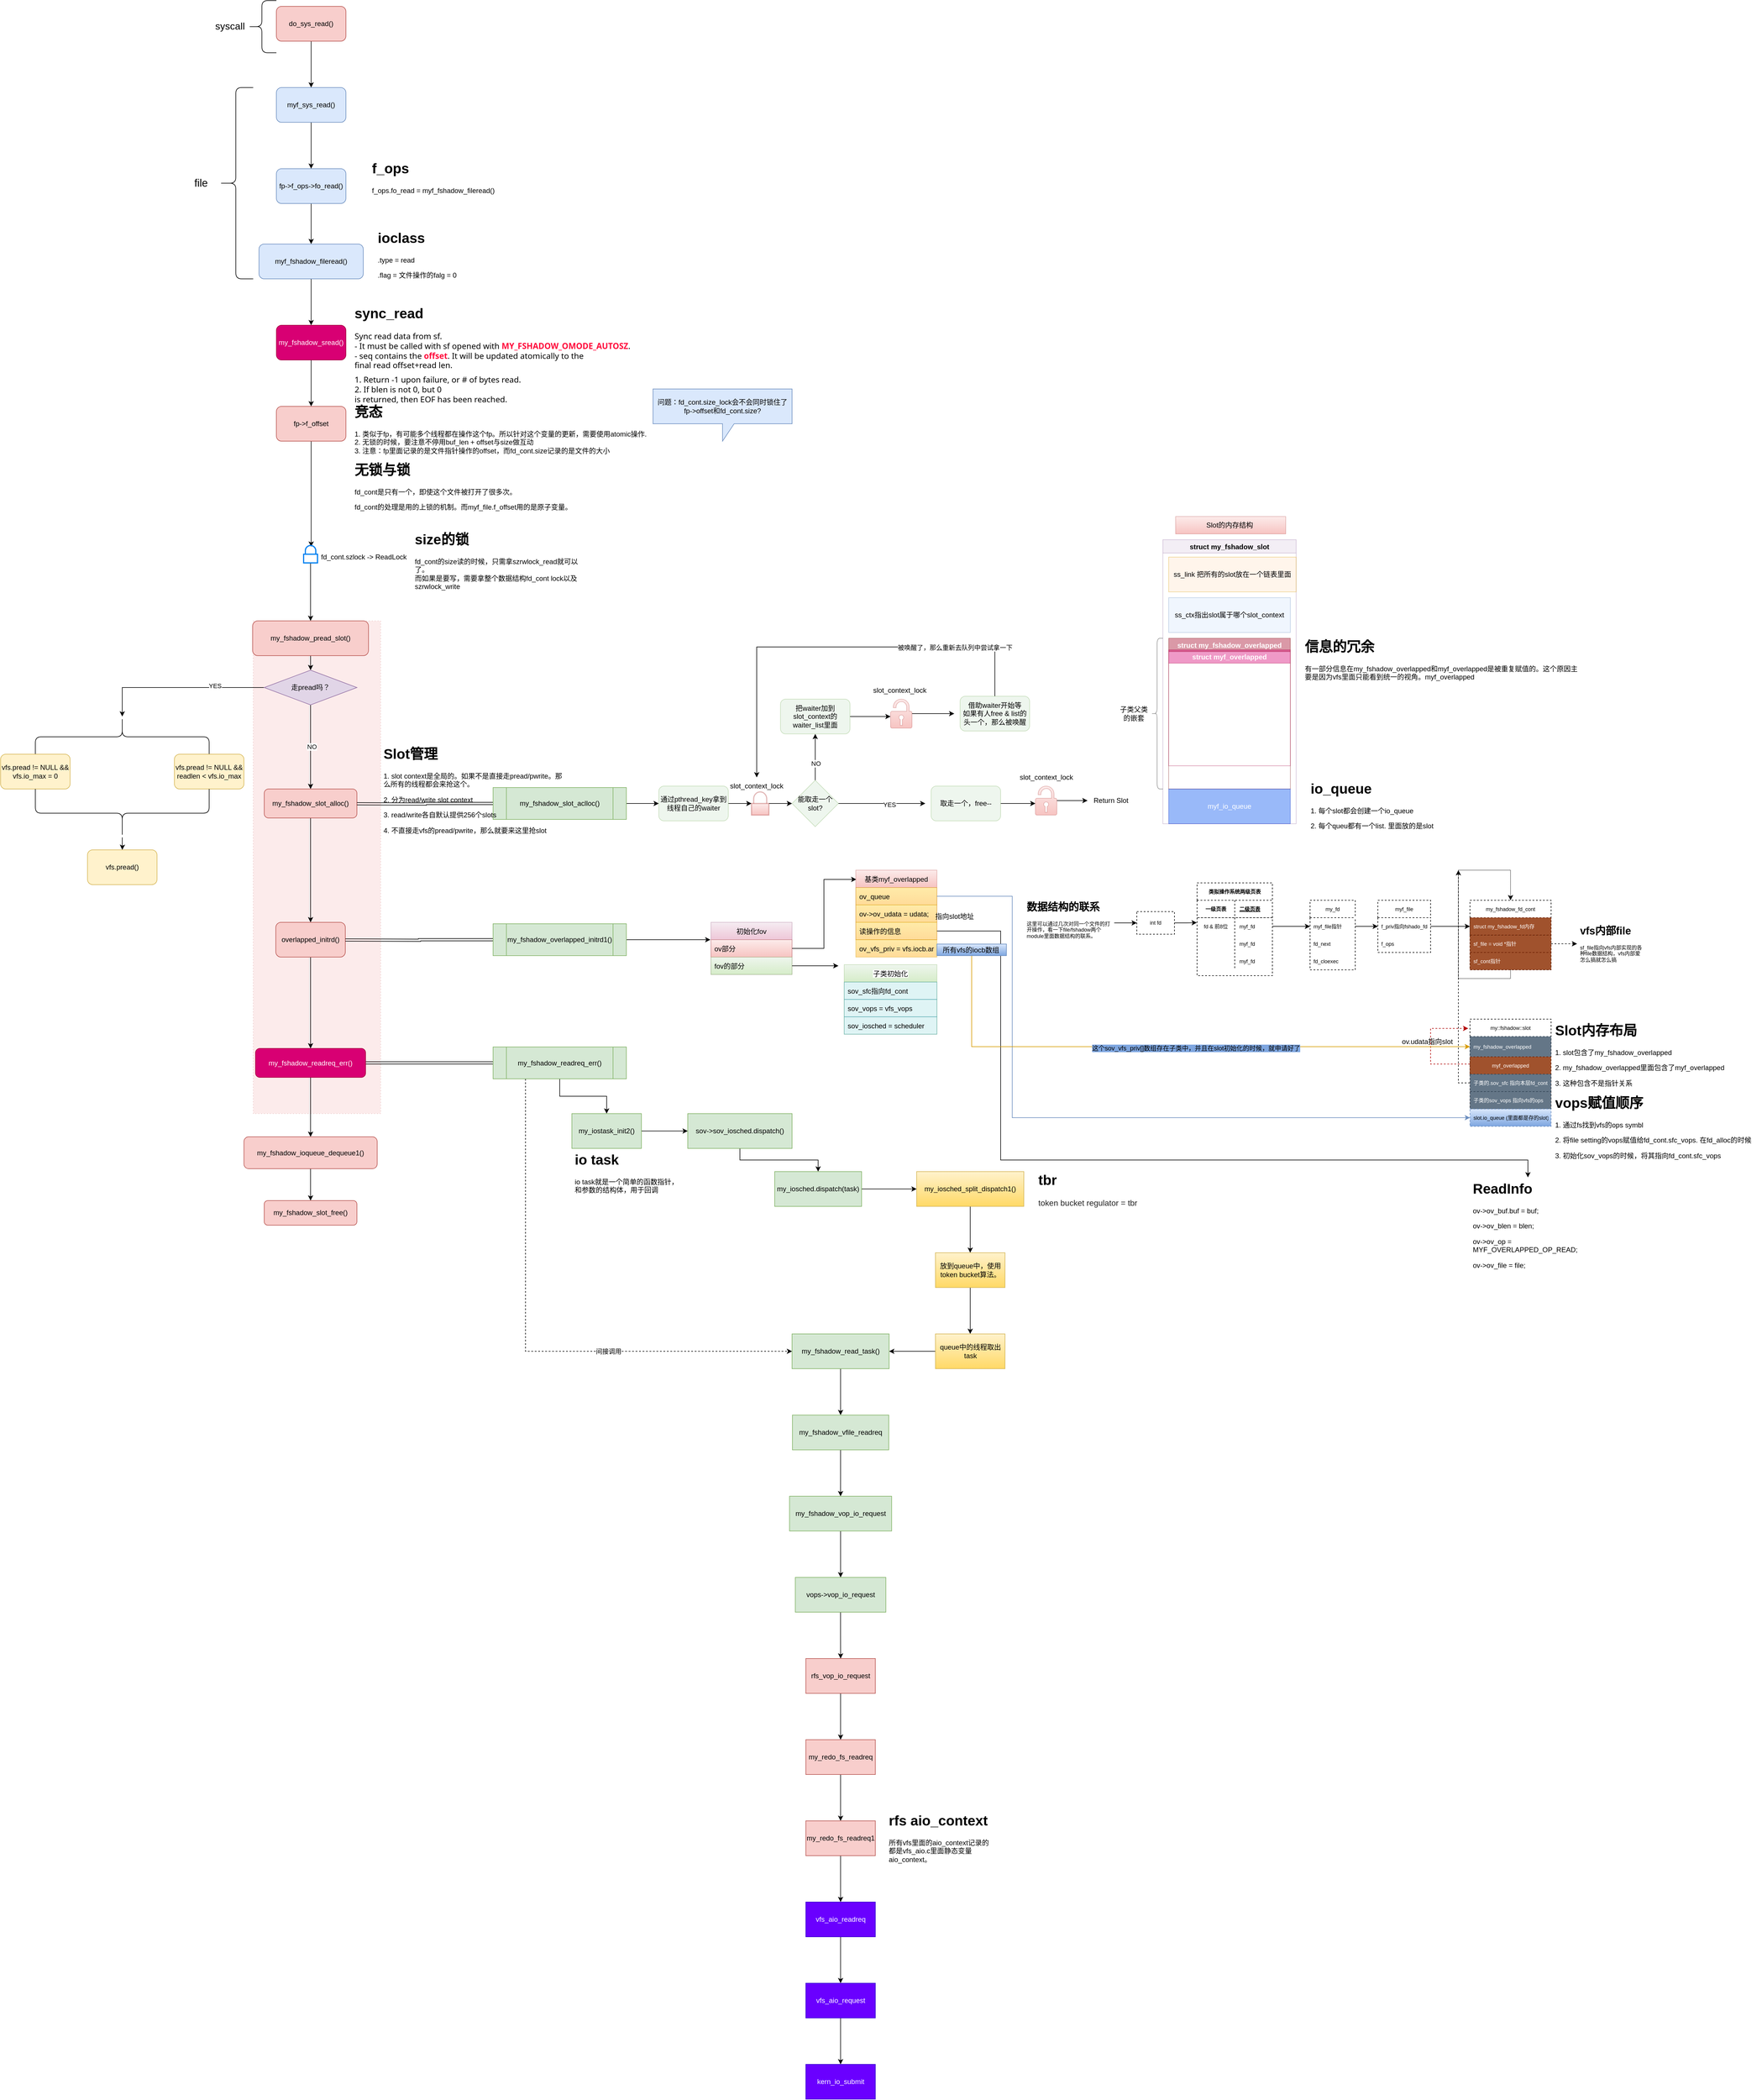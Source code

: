 <mxfile version="15.9.1" type="github">
  <diagram id="FjAEv_3uUnPhrMAkXt-9" name="Page-1">
    <mxGraphModel dx="4722" dy="786" grid="1" gridSize="10" guides="1" tooltips="1" connect="1" arrows="1" fold="1" page="1" pageScale="1" pageWidth="3300" pageHeight="4681" math="0" shadow="0">
      <root>
        <mxCell id="0" />
        <mxCell id="1" parent="0" />
        <mxCell id="D6DmgnndptHay-srKGgo-6" value="" style="rounded=0;whiteSpace=wrap;html=1;dashed=1;dashPattern=1 4;opacity=40;fillColor=#f8cecc;strokeColor=#b85450;" parent="1" vertex="1">
          <mxGeometry x="350" y="1200" width="220" height="850" as="geometry" />
        </mxCell>
        <mxCell id="aP7m1-uafCFphGfOBbi7-3" value="" style="edgeStyle=orthogonalEdgeStyle;rounded=0;orthogonalLoop=1;jettySize=auto;html=1;" parent="1" source="aP7m1-uafCFphGfOBbi7-1" target="aP7m1-uafCFphGfOBbi7-2" edge="1">
          <mxGeometry relative="1" as="geometry" />
        </mxCell>
        <mxCell id="aP7m1-uafCFphGfOBbi7-1" value="do_sys_read()" style="rounded=1;whiteSpace=wrap;html=1;fillColor=#f8cecc;strokeColor=#b85450;" parent="1" vertex="1">
          <mxGeometry x="390" y="140" width="120" height="60" as="geometry" />
        </mxCell>
        <mxCell id="aP7m1-uafCFphGfOBbi7-5" value="" style="edgeStyle=orthogonalEdgeStyle;rounded=0;orthogonalLoop=1;jettySize=auto;html=1;" parent="1" source="aP7m1-uafCFphGfOBbi7-2" target="aP7m1-uafCFphGfOBbi7-4" edge="1">
          <mxGeometry relative="1" as="geometry" />
        </mxCell>
        <mxCell id="aP7m1-uafCFphGfOBbi7-2" value="myf_sys_read()" style="whiteSpace=wrap;html=1;rounded=1;fillColor=#dae8fc;strokeColor=#6c8ebf;" parent="1" vertex="1">
          <mxGeometry x="390" y="280" width="120" height="60" as="geometry" />
        </mxCell>
        <mxCell id="aP7m1-uafCFphGfOBbi7-8" value="" style="edgeStyle=orthogonalEdgeStyle;rounded=0;orthogonalLoop=1;jettySize=auto;html=1;" parent="1" source="aP7m1-uafCFphGfOBbi7-4" target="aP7m1-uafCFphGfOBbi7-7" edge="1">
          <mxGeometry relative="1" as="geometry" />
        </mxCell>
        <mxCell id="aP7m1-uafCFphGfOBbi7-4" value="fp-&amp;gt;f_ops-&amp;gt;fo_read()" style="whiteSpace=wrap;html=1;rounded=1;fillColor=#dae8fc;strokeColor=#6c8ebf;" parent="1" vertex="1">
          <mxGeometry x="390" y="420" width="120" height="60" as="geometry" />
        </mxCell>
        <mxCell id="aP7m1-uafCFphGfOBbi7-6" value="&lt;h1&gt;f_ops&lt;/h1&gt;&lt;p&gt;f_ops.fo_read = myf_fshadow_fileread()&lt;/p&gt;" style="text;html=1;strokeColor=none;fillColor=none;spacing=5;spacingTop=-20;whiteSpace=wrap;overflow=hidden;rounded=0;" parent="1" vertex="1">
          <mxGeometry x="550" y="400" width="240" height="80" as="geometry" />
        </mxCell>
        <mxCell id="aP7m1-uafCFphGfOBbi7-10" value="" style="edgeStyle=orthogonalEdgeStyle;rounded=0;orthogonalLoop=1;jettySize=auto;html=1;" parent="1" source="aP7m1-uafCFphGfOBbi7-7" target="aP7m1-uafCFphGfOBbi7-9" edge="1">
          <mxGeometry relative="1" as="geometry" />
        </mxCell>
        <mxCell id="aP7m1-uafCFphGfOBbi7-7" value="myf_fshadow_fileread()" style="whiteSpace=wrap;html=1;rounded=1;fillColor=#dae8fc;strokeColor=#6c8ebf;" parent="1" vertex="1">
          <mxGeometry x="360" y="550" width="180" height="60" as="geometry" />
        </mxCell>
        <mxCell id="aP7m1-uafCFphGfOBbi7-13" value="" style="edgeStyle=orthogonalEdgeStyle;rounded=0;orthogonalLoop=1;jettySize=auto;html=1;fontColor=#000000;" parent="1" source="aP7m1-uafCFphGfOBbi7-9" target="aP7m1-uafCFphGfOBbi7-12" edge="1">
          <mxGeometry relative="1" as="geometry" />
        </mxCell>
        <mxCell id="aP7m1-uafCFphGfOBbi7-9" value="my_fshadow_sread()" style="whiteSpace=wrap;html=1;rounded=1;fillColor=#d80073;strokeColor=#A50040;fontColor=#ffffff;" parent="1" vertex="1">
          <mxGeometry x="390" y="690" width="120" height="60" as="geometry" />
        </mxCell>
        <mxCell id="aP7m1-uafCFphGfOBbi7-11" value="&lt;h1&gt;sync_read&lt;/h1&gt;&lt;p style=&quot;margin: 8px 0px ; font-family: &amp;#34;segoe wpc&amp;#34; , &amp;#34;segoe ui&amp;#34; , sans-serif ; font-size: 14px&quot;&gt;Sync read data from sf.&lt;br&gt;- It must be called with sf opened with &lt;b&gt;&lt;font color=&quot;#ff0a3b&quot;&gt;MY_FSHADOW_OMODE_AUTOSZ&lt;/font&gt;&lt;/b&gt;.&lt;br&gt;- seq contains the &lt;b&gt;&lt;font color=&quot;#ff0a3b&quot;&gt;offset&lt;/font&gt;&lt;/b&gt;. It will be updated atomically to the&lt;br&gt;final read offset+read len.&lt;/p&gt;&lt;p style=&quot;margin: 8px 0px 0px ; font-family: &amp;#34;segoe wpc&amp;#34; , &amp;#34;segoe ui&amp;#34; , sans-serif ; font-size: 14px&quot;&gt;1. Return -1 upon failure, or # of bytes read.&lt;br&gt;2. If blen is not 0, but 0&lt;br&gt;is returned, then EOF has been reached.&lt;/p&gt;" style="text;html=1;strokeColor=none;fillColor=none;spacing=5;spacingTop=-20;whiteSpace=wrap;overflow=hidden;rounded=0;" parent="1" vertex="1">
          <mxGeometry x="520" y="650" width="600" height="190" as="geometry" />
        </mxCell>
        <mxCell id="D6DmgnndptHay-srKGgo-10" style="edgeStyle=orthogonalEdgeStyle;rounded=0;orthogonalLoop=1;jettySize=auto;html=1;entryX=0.542;entryY=0.067;entryDx=0;entryDy=0;entryPerimeter=0;" parent="1" source="aP7m1-uafCFphGfOBbi7-12" target="D6DmgnndptHay-srKGgo-4" edge="1">
          <mxGeometry relative="1" as="geometry" />
        </mxCell>
        <mxCell id="aP7m1-uafCFphGfOBbi7-12" value="fp-&amp;gt;f_offset" style="whiteSpace=wrap;html=1;rounded=1;fillColor=#f8cecc;strokeColor=#b85450;" parent="1" vertex="1">
          <mxGeometry x="390" y="830" width="120" height="60" as="geometry" />
        </mxCell>
        <mxCell id="aP7m1-uafCFphGfOBbi7-14" value="&lt;h1&gt;竞态&lt;/h1&gt;&lt;p&gt;1. 类似于fp，有可能多个线程都在操作这个fp。所以针对这个变量的更新，需要使用atomic操作.&lt;br&gt;2. 无锁的时候，要注意不停用buf_len + offset与size做互动&lt;br&gt;3. 注意：fp里面记录的是文件指针操作的offset，而fd_cont.size记录的是文件的大小&lt;/p&gt;" style="text;html=1;strokeColor=none;fillColor=none;spacing=5;spacingTop=-20;whiteSpace=wrap;overflow=hidden;rounded=0;labelBackgroundColor=none;fontColor=#000000;" parent="1" vertex="1">
          <mxGeometry x="520" y="820" width="520" height="100" as="geometry" />
        </mxCell>
        <mxCell id="RqPFMmIZ2FTs6EOz_FOU-2" value="" style="edgeStyle=orthogonalEdgeStyle;rounded=0;orthogonalLoop=1;jettySize=auto;html=1;" parent="1" source="aP7m1-uafCFphGfOBbi7-15" target="RqPFMmIZ2FTs6EOz_FOU-6" edge="1">
          <mxGeometry relative="1" as="geometry">
            <mxPoint x="449" y="1310" as="targetPoint" />
          </mxGeometry>
        </mxCell>
        <mxCell id="aP7m1-uafCFphGfOBbi7-15" value="my_fshadow_pread_slot()" style="whiteSpace=wrap;html=1;rounded=1;strokeColor=#b85450;fillColor=#f8cecc;" parent="1" vertex="1">
          <mxGeometry x="349" y="1200" width="200" height="60" as="geometry" />
        </mxCell>
        <mxCell id="aP7m1-uafCFphGfOBbi7-17" value="" style="shape=curlyBracket;whiteSpace=wrap;html=1;rounded=1;labelBackgroundColor=none;fontColor=#000000;" parent="1" vertex="1">
          <mxGeometry x="340" y="130" width="50" height="90" as="geometry" />
        </mxCell>
        <mxCell id="aP7m1-uafCFphGfOBbi7-18" value="syscall" style="text;html=1;strokeColor=none;fillColor=none;align=center;verticalAlign=middle;whiteSpace=wrap;rounded=0;labelBackgroundColor=none;fontColor=#000000;fontSize=17;" parent="1" vertex="1">
          <mxGeometry x="280" y="160" width="60" height="30" as="geometry" />
        </mxCell>
        <mxCell id="aP7m1-uafCFphGfOBbi7-19" value="" style="shape=curlyBracket;whiteSpace=wrap;html=1;rounded=1;labelBackgroundColor=none;fontColor=#000000;" parent="1" vertex="1">
          <mxGeometry x="290" y="280" width="60" height="330" as="geometry" />
        </mxCell>
        <mxCell id="aP7m1-uafCFphGfOBbi7-20" value="&lt;font style=&quot;font-size: 18px&quot;&gt;file&lt;/font&gt;" style="text;html=1;strokeColor=none;fillColor=none;align=center;verticalAlign=middle;whiteSpace=wrap;rounded=0;labelBackgroundColor=none;fontColor=#000000;" parent="1" vertex="1">
          <mxGeometry x="230" y="430" width="60" height="30" as="geometry" />
        </mxCell>
        <mxCell id="RqPFMmIZ2FTs6EOz_FOU-3" value="" style="shape=curlyBracket;whiteSpace=wrap;html=1;rounded=1;flipH=1;rotation=270;" parent="1" vertex="1">
          <mxGeometry x="89" y="1250" width="70" height="300" as="geometry" />
        </mxCell>
        <mxCell id="RqPFMmIZ2FTs6EOz_FOU-7" style="edgeStyle=orthogonalEdgeStyle;rounded=0;orthogonalLoop=1;jettySize=auto;html=1;entryX=0;entryY=0.5;entryDx=0;entryDy=0;entryPerimeter=0;" parent="1" source="RqPFMmIZ2FTs6EOz_FOU-6" target="RqPFMmIZ2FTs6EOz_FOU-3" edge="1">
          <mxGeometry relative="1" as="geometry" />
        </mxCell>
        <mxCell id="RqPFMmIZ2FTs6EOz_FOU-9" value="YES" style="edgeLabel;html=1;align=center;verticalAlign=middle;resizable=0;points=[];" parent="RqPFMmIZ2FTs6EOz_FOU-7" vertex="1" connectable="0">
          <mxGeometry x="-0.421" y="-3" relative="1" as="geometry">
            <mxPoint as="offset" />
          </mxGeometry>
        </mxCell>
        <mxCell id="RqPFMmIZ2FTs6EOz_FOU-8" style="edgeStyle=orthogonalEdgeStyle;rounded=0;orthogonalLoop=1;jettySize=auto;html=1;" parent="1" source="RqPFMmIZ2FTs6EOz_FOU-6" edge="1">
          <mxGeometry relative="1" as="geometry">
            <mxPoint x="449" y="1490" as="targetPoint" />
          </mxGeometry>
        </mxCell>
        <mxCell id="RqPFMmIZ2FTs6EOz_FOU-10" value="NO" style="edgeLabel;html=1;align=center;verticalAlign=middle;resizable=0;points=[];" parent="RqPFMmIZ2FTs6EOz_FOU-8" vertex="1" connectable="0">
          <mxGeometry x="-0.007" y="2" relative="1" as="geometry">
            <mxPoint as="offset" />
          </mxGeometry>
        </mxCell>
        <mxCell id="RqPFMmIZ2FTs6EOz_FOU-6" value="走pread吗？" style="rhombus;whiteSpace=wrap;html=1;fillColor=#e1d5e7;strokeColor=#9673a6;" parent="1" vertex="1">
          <mxGeometry x="369" y="1285" width="160" height="60" as="geometry" />
        </mxCell>
        <mxCell id="RqPFMmIZ2FTs6EOz_FOU-12" value="vfs.pread()" style="whiteSpace=wrap;html=1;rounded=1;fillColor=#fff2cc;strokeColor=#d6b656;" parent="1" vertex="1">
          <mxGeometry x="64" y="1595" width="120" height="60" as="geometry" />
        </mxCell>
        <mxCell id="RqPFMmIZ2FTs6EOz_FOU-15" style="edgeStyle=orthogonalEdgeStyle;rounded=0;orthogonalLoop=1;jettySize=auto;html=1;" parent="1" source="RqPFMmIZ2FTs6EOz_FOU-14" target="RqPFMmIZ2FTs6EOz_FOU-16" edge="1">
          <mxGeometry relative="1" as="geometry">
            <mxPoint x="449" y="1620" as="targetPoint" />
          </mxGeometry>
        </mxCell>
        <mxCell id="RqPFMmIZ2FTs6EOz_FOU-14" value="my_fshadow_slot_alloc()" style="rounded=1;whiteSpace=wrap;html=1;fillColor=#f8cecc;strokeColor=#b85450;" parent="1" vertex="1">
          <mxGeometry x="369" y="1490" width="160" height="50" as="geometry" />
        </mxCell>
        <mxCell id="RqPFMmIZ2FTs6EOz_FOU-18" value="" style="edgeStyle=orthogonalEdgeStyle;rounded=0;orthogonalLoop=1;jettySize=auto;html=1;" parent="1" source="RqPFMmIZ2FTs6EOz_FOU-16" target="RqPFMmIZ2FTs6EOz_FOU-17" edge="1">
          <mxGeometry relative="1" as="geometry" />
        </mxCell>
        <mxCell id="RqPFMmIZ2FTs6EOz_FOU-16" value="overlapped_initrd()" style="rounded=1;whiteSpace=wrap;html=1;fillColor=#f8cecc;strokeColor=#b85450;" parent="1" vertex="1">
          <mxGeometry x="389" y="1720" width="120" height="60" as="geometry" />
        </mxCell>
        <mxCell id="RqPFMmIZ2FTs6EOz_FOU-20" value="" style="edgeStyle=orthogonalEdgeStyle;rounded=0;orthogonalLoop=1;jettySize=auto;html=1;" parent="1" source="RqPFMmIZ2FTs6EOz_FOU-17" target="RqPFMmIZ2FTs6EOz_FOU-19" edge="1">
          <mxGeometry relative="1" as="geometry" />
        </mxCell>
        <mxCell id="RqPFMmIZ2FTs6EOz_FOU-26" style="edgeStyle=orthogonalEdgeStyle;rounded=0;orthogonalLoop=1;jettySize=auto;html=1;entryX=0;entryY=0.5;entryDx=0;entryDy=0;shape=link;" parent="1" source="RqPFMmIZ2FTs6EOz_FOU-17" target="RqPFMmIZ2FTs6EOz_FOU-24" edge="1">
          <mxGeometry relative="1" as="geometry" />
        </mxCell>
        <mxCell id="RqPFMmIZ2FTs6EOz_FOU-17" value="my_fshadow_readreq_err()" style="whiteSpace=wrap;html=1;rounded=1;strokeColor=#A50040;fillColor=#d80073;fontColor=#ffffff;" parent="1" vertex="1">
          <mxGeometry x="354" y="1937.5" width="190" height="50" as="geometry" />
        </mxCell>
        <mxCell id="RqPFMmIZ2FTs6EOz_FOU-22" value="" style="edgeStyle=orthogonalEdgeStyle;rounded=0;orthogonalLoop=1;jettySize=auto;html=1;" parent="1" source="RqPFMmIZ2FTs6EOz_FOU-19" target="RqPFMmIZ2FTs6EOz_FOU-21" edge="1">
          <mxGeometry relative="1" as="geometry" />
        </mxCell>
        <mxCell id="RqPFMmIZ2FTs6EOz_FOU-19" value="my_fshadow_ioqueue_dequeue1()" style="whiteSpace=wrap;html=1;rounded=1;strokeColor=#b85450;fillColor=#f8cecc;" parent="1" vertex="1">
          <mxGeometry x="334" y="2090" width="230" height="55" as="geometry" />
        </mxCell>
        <mxCell id="RqPFMmIZ2FTs6EOz_FOU-21" value="my_fshadow_slot_free()" style="whiteSpace=wrap;html=1;rounded=1;strokeColor=#b85450;fillColor=#f8cecc;" parent="1" vertex="1">
          <mxGeometry x="369" y="2200" width="160" height="42.5" as="geometry" />
        </mxCell>
        <mxCell id="D6DmgnndptHay-srKGgo-161" value="" style="edgeStyle=orthogonalEdgeStyle;rounded=0;orthogonalLoop=1;jettySize=auto;html=1;fontColor=#000000;" parent="1" source="RqPFMmIZ2FTs6EOz_FOU-24" target="D6DmgnndptHay-srKGgo-160" edge="1">
          <mxGeometry relative="1" as="geometry" />
        </mxCell>
        <mxCell id="E2Yp4QjCYOfhFSY221A6-5" style="edgeStyle=orthogonalEdgeStyle;rounded=0;orthogonalLoop=1;jettySize=auto;html=1;entryX=0;entryY=0.5;entryDx=0;entryDy=0;dashed=1;" edge="1" parent="1" source="RqPFMmIZ2FTs6EOz_FOU-24" target="E2Yp4QjCYOfhFSY221A6-3">
          <mxGeometry relative="1" as="geometry">
            <Array as="points">
              <mxPoint x="820" y="2460" />
            </Array>
          </mxGeometry>
        </mxCell>
        <mxCell id="E2Yp4QjCYOfhFSY221A6-6" value="间接调用" style="edgeLabel;html=1;align=center;verticalAlign=middle;resizable=0;points=[];" vertex="1" connectable="0" parent="E2Yp4QjCYOfhFSY221A6-5">
          <mxGeometry x="0.318" relative="1" as="geometry">
            <mxPoint as="offset" />
          </mxGeometry>
        </mxCell>
        <mxCell id="RqPFMmIZ2FTs6EOz_FOU-24" value="my_fshadow_readreq_err()" style="shape=process;whiteSpace=wrap;html=1;backgroundOutline=1;fillColor=#d5e8d4;strokeColor=#82b366;" parent="1" vertex="1">
          <mxGeometry x="764" y="1935" width="230" height="55" as="geometry" />
        </mxCell>
        <mxCell id="D6DmgnndptHay-srKGgo-1" value="&lt;h1&gt;无锁与锁&lt;/h1&gt;&lt;p&gt;fd_cont是只有一个，即使这个文件被打开了很多次。&lt;/p&gt;&lt;p&gt;fd_cont的处理是用的上锁的机制。而myf_file.f_offset用的是原子变量。&lt;/p&gt;" style="text;html=1;strokeColor=none;fillColor=none;spacing=5;spacingTop=-20;whiteSpace=wrap;overflow=hidden;rounded=0;" parent="1" vertex="1">
          <mxGeometry x="520" y="920" width="420" height="100" as="geometry" />
        </mxCell>
        <mxCell id="D6DmgnndptHay-srKGgo-2" value="&lt;h1&gt;ioclass&lt;/h1&gt;&lt;p&gt;.type = read&lt;/p&gt;&lt;p&gt;.flag = 文件操作的falg = 0&lt;/p&gt;" style="text;html=1;strokeColor=none;fillColor=none;spacing=5;spacingTop=-20;whiteSpace=wrap;overflow=hidden;rounded=0;" parent="1" vertex="1">
          <mxGeometry x="560" y="520" width="190" height="120" as="geometry" />
        </mxCell>
        <mxCell id="D6DmgnndptHay-srKGgo-3" value="问题：fd_cont.size_lock会不会同时锁住了fp-&amp;gt;offset和fd_cont.size?" style="shape=callout;whiteSpace=wrap;html=1;perimeter=calloutPerimeter;fillColor=#dae8fc;strokeColor=#6c8ebf;" parent="1" vertex="1">
          <mxGeometry x="1040" y="800" width="240" height="90" as="geometry" />
        </mxCell>
        <mxCell id="D6DmgnndptHay-srKGgo-12" style="edgeStyle=orthogonalEdgeStyle;rounded=0;orthogonalLoop=1;jettySize=auto;html=1;" parent="1" source="D6DmgnndptHay-srKGgo-4" target="aP7m1-uafCFphGfOBbi7-15" edge="1">
          <mxGeometry relative="1" as="geometry" />
        </mxCell>
        <mxCell id="D6DmgnndptHay-srKGgo-4" value="" style="html=1;verticalLabelPosition=bottom;align=center;labelBackgroundColor=#ffffff;verticalAlign=top;strokeWidth=2;strokeColor=#0080F0;shadow=0;dashed=0;shape=mxgraph.ios7.icons.locked;" parent="1" vertex="1">
          <mxGeometry x="437" y="1070" width="24" height="30" as="geometry" />
        </mxCell>
        <mxCell id="D6DmgnndptHay-srKGgo-7" value="fd_cont.szlock -&amp;gt; ReadLock" style="text;html=1;strokeColor=none;fillColor=none;align=center;verticalAlign=middle;whiteSpace=wrap;rounded=0;dashed=1;dashPattern=1 4;" parent="1" vertex="1">
          <mxGeometry x="461" y="1080" width="160" height="20" as="geometry" />
        </mxCell>
        <mxCell id="D6DmgnndptHay-srKGgo-13" value="&lt;h1&gt;size的锁&lt;/h1&gt;&lt;p&gt;fd_cont的size读的时候，只需拿szrwlock_read就可以了。&lt;br&gt;而如果是要写，需要拿整个数据结构fd_cont lock以及szrwlock_write&lt;/p&gt;" style="text;html=1;strokeColor=none;fillColor=none;spacing=5;spacingTop=-20;whiteSpace=wrap;overflow=hidden;rounded=0;dashed=1;dashPattern=1 4;opacity=40;" parent="1" vertex="1">
          <mxGeometry x="624" y="1040" width="306" height="120" as="geometry" />
        </mxCell>
        <mxCell id="D6DmgnndptHay-srKGgo-16" value="vfs.pread != NULL &amp;amp;&amp;amp;&lt;br&gt;readlen &amp;lt; vfs.io_max" style="rounded=1;whiteSpace=wrap;html=1;fillColor=#fff2cc;strokeColor=#d6b656;" parent="1" vertex="1">
          <mxGeometry x="214" y="1430" width="120" height="60" as="geometry" />
        </mxCell>
        <mxCell id="D6DmgnndptHay-srKGgo-17" value="vfs.pread != NULL &amp;amp;&amp;amp;&lt;br&gt;vfs.io_max = 0" style="rounded=1;whiteSpace=wrap;html=1;fillColor=#fff2cc;strokeColor=#d6b656;" parent="1" vertex="1">
          <mxGeometry x="-86" y="1430" width="120" height="60" as="geometry" />
        </mxCell>
        <mxCell id="D6DmgnndptHay-srKGgo-20" style="edgeStyle=orthogonalEdgeStyle;rounded=0;orthogonalLoop=1;jettySize=auto;html=1;fontColor=#FF0A3B;" parent="1" source="D6DmgnndptHay-srKGgo-18" target="RqPFMmIZ2FTs6EOz_FOU-12" edge="1">
          <mxGeometry relative="1" as="geometry" />
        </mxCell>
        <mxCell id="D6DmgnndptHay-srKGgo-18" value="" style="shape=curlyBracket;whiteSpace=wrap;html=1;rounded=1;rotation=270;" parent="1" vertex="1">
          <mxGeometry x="82.25" y="1381.75" width="83.5" height="300" as="geometry" />
        </mxCell>
        <mxCell id="D6DmgnndptHay-srKGgo-24" style="edgeStyle=orthogonalEdgeStyle;rounded=0;orthogonalLoop=1;jettySize=auto;html=1;entryX=0;entryY=0.5;entryDx=0;entryDy=0;shape=link;" parent="1" target="D6DmgnndptHay-srKGgo-25" edge="1">
          <mxGeometry relative="1" as="geometry">
            <mxPoint x="529" y="1515.5" as="sourcePoint" />
          </mxGeometry>
        </mxCell>
        <mxCell id="D6DmgnndptHay-srKGgo-47" style="edgeStyle=orthogonalEdgeStyle;rounded=0;orthogonalLoop=1;jettySize=auto;html=1;entryX=0;entryY=0.5;entryDx=0;entryDy=0;fontColor=#000000;" parent="1" source="D6DmgnndptHay-srKGgo-25" target="D6DmgnndptHay-srKGgo-32" edge="1">
          <mxGeometry relative="1" as="geometry" />
        </mxCell>
        <mxCell id="D6DmgnndptHay-srKGgo-25" value="my_fshadow_slot_aclloc()" style="shape=process;whiteSpace=wrap;html=1;backgroundOutline=1;fillColor=#d5e8d4;strokeColor=#82b366;" parent="1" vertex="1">
          <mxGeometry x="764" y="1487.5" width="230" height="55" as="geometry" />
        </mxCell>
        <mxCell id="D6DmgnndptHay-srKGgo-26" value="&lt;h1&gt;Slot管理&lt;/h1&gt;&lt;p&gt;1. slot context是全局的。如果不是直接走pread/pwrite。那么所有的线程都会来抢这个。&lt;/p&gt;&lt;p&gt;2. 分为read/write slot context&lt;/p&gt;&lt;p&gt;3. read/write各自默认提供256个slots&lt;/p&gt;&lt;p&gt;4. 不直接走vfs的pread/pwrite，那么就要来这里抢slot&lt;/p&gt;" style="text;html=1;strokeColor=none;fillColor=none;spacing=5;spacingTop=-20;whiteSpace=wrap;overflow=hidden;rounded=0;dashed=1;dashPattern=1 4;fontColor=#000000;opacity=40;" parent="1" vertex="1">
          <mxGeometry x="570" y="1410" width="320" height="160" as="geometry" />
        </mxCell>
        <mxCell id="D6DmgnndptHay-srKGgo-33" style="edgeStyle=orthogonalEdgeStyle;rounded=0;orthogonalLoop=1;jettySize=auto;html=1;fontColor=#000000;" parent="1" source="D6DmgnndptHay-srKGgo-32" edge="1">
          <mxGeometry relative="1" as="geometry">
            <mxPoint x="1210" y="1515" as="targetPoint" />
          </mxGeometry>
        </mxCell>
        <mxCell id="D6DmgnndptHay-srKGgo-32" value="通过pthread_key拿到线程自己的waiter" style="rounded=1;whiteSpace=wrap;html=1;opacity=40;fillColor=#d5e8d4;strokeColor=#82b366;" parent="1" vertex="1">
          <mxGeometry x="1050" y="1485" width="120" height="60" as="geometry" />
        </mxCell>
        <mxCell id="D6DmgnndptHay-srKGgo-36" style="edgeStyle=orthogonalEdgeStyle;rounded=0;orthogonalLoop=1;jettySize=auto;html=1;fontColor=#000000;" parent="1" source="D6DmgnndptHay-srKGgo-35" edge="1">
          <mxGeometry relative="1" as="geometry">
            <mxPoint x="1280" y="1515" as="targetPoint" />
          </mxGeometry>
        </mxCell>
        <mxCell id="D6DmgnndptHay-srKGgo-35" value="" style="html=1;verticalLabelPosition=bottom;align=center;labelBackgroundColor=#ffffff;verticalAlign=top;strokeWidth=2;strokeColor=#b85450;shadow=0;dashed=0;shape=mxgraph.ios7.icons.locked;opacity=40;fillColor=#f8cecc;gradientColor=#ea6b66;" parent="1" vertex="1">
          <mxGeometry x="1210" y="1495" width="30" height="40" as="geometry" />
        </mxCell>
        <mxCell id="D6DmgnndptHay-srKGgo-37" value="slot_context_lock" style="text;html=1;strokeColor=none;fillColor=none;align=center;verticalAlign=middle;whiteSpace=wrap;rounded=0;fontColor=#000000;opacity=40;" parent="1" vertex="1">
          <mxGeometry x="1165" y="1470" width="108" height="30" as="geometry" />
        </mxCell>
        <mxCell id="D6DmgnndptHay-srKGgo-41" style="edgeStyle=orthogonalEdgeStyle;rounded=0;orthogonalLoop=1;jettySize=auto;html=1;exitX=1;exitY=0.5;exitDx=0;exitDy=0;fontColor=#000000;" parent="1" source="D6DmgnndptHay-srKGgo-40" edge="1">
          <mxGeometry relative="1" as="geometry">
            <mxPoint x="1510" y="1515" as="targetPoint" />
          </mxGeometry>
        </mxCell>
        <mxCell id="D6DmgnndptHay-srKGgo-43" value="YES" style="edgeLabel;html=1;align=center;verticalAlign=middle;resizable=0;points=[];fontColor=#000000;" parent="D6DmgnndptHay-srKGgo-41" vertex="1" connectable="0">
          <mxGeometry x="0.173" y="-1" relative="1" as="geometry">
            <mxPoint as="offset" />
          </mxGeometry>
        </mxCell>
        <mxCell id="D6DmgnndptHay-srKGgo-42" style="edgeStyle=orthogonalEdgeStyle;rounded=0;orthogonalLoop=1;jettySize=auto;html=1;fontColor=#000000;" parent="1" source="D6DmgnndptHay-srKGgo-40" target="D6DmgnndptHay-srKGgo-54" edge="1">
          <mxGeometry relative="1" as="geometry">
            <mxPoint x="1320" y="1365" as="targetPoint" />
          </mxGeometry>
        </mxCell>
        <mxCell id="D6DmgnndptHay-srKGgo-46" value="NO" style="edgeLabel;html=1;align=center;verticalAlign=middle;resizable=0;points=[];fontColor=#000000;" parent="D6DmgnndptHay-srKGgo-42" vertex="1" connectable="0">
          <mxGeometry x="-0.273" y="-1" relative="1" as="geometry">
            <mxPoint as="offset" />
          </mxGeometry>
        </mxCell>
        <mxCell id="D6DmgnndptHay-srKGgo-40" value="能取走一个slot?" style="rhombus;whiteSpace=wrap;html=1;opacity=40;fillColor=#d5e8d4;strokeColor=#82b366;" parent="1" vertex="1">
          <mxGeometry x="1280" y="1475" width="80" height="80" as="geometry" />
        </mxCell>
        <mxCell id="D6DmgnndptHay-srKGgo-49" style="edgeStyle=orthogonalEdgeStyle;rounded=0;orthogonalLoop=1;jettySize=auto;html=1;exitX=1;exitY=0.5;exitDx=0;exitDy=0;fontColor=#000000;" parent="1" source="D6DmgnndptHay-srKGgo-48" edge="1">
          <mxGeometry relative="1" as="geometry">
            <mxPoint x="1700" y="1515" as="targetPoint" />
          </mxGeometry>
        </mxCell>
        <mxCell id="D6DmgnndptHay-srKGgo-48" value="取走一个，free--" style="rounded=1;whiteSpace=wrap;html=1;opacity=40;fillColor=#d5e8d4;strokeColor=#82b366;" parent="1" vertex="1">
          <mxGeometry x="1520" y="1485" width="120" height="60" as="geometry" />
        </mxCell>
        <mxCell id="D6DmgnndptHay-srKGgo-52" style="edgeStyle=orthogonalEdgeStyle;rounded=0;orthogonalLoop=1;jettySize=auto;html=1;exitX=1;exitY=0.5;exitDx=0;exitDy=0;exitPerimeter=0;fontColor=#000000;" parent="1" source="D6DmgnndptHay-srKGgo-50" edge="1">
          <mxGeometry relative="1" as="geometry">
            <mxPoint x="1790" y="1510" as="targetPoint" />
          </mxGeometry>
        </mxCell>
        <mxCell id="D6DmgnndptHay-srKGgo-50" value="" style="sketch=0;aspect=fixed;pointerEvents=1;shadow=0;dashed=0;html=1;strokeColor=#b85450;labelPosition=center;verticalLabelPosition=bottom;verticalAlign=top;align=center;fillColor=#f8cecc;shape=mxgraph.mscae.enterprise.lock_unlocked;opacity=40;gradientColor=#ea6b66;" parent="1" vertex="1">
          <mxGeometry x="1700" y="1485" width="37" height="50" as="geometry" />
        </mxCell>
        <mxCell id="D6DmgnndptHay-srKGgo-51" value="slot_context_lock" style="text;html=1;strokeColor=none;fillColor=none;align=center;verticalAlign=middle;whiteSpace=wrap;rounded=0;fontColor=#000000;opacity=40;" parent="1" vertex="1">
          <mxGeometry x="1664.5" y="1455" width="108" height="30" as="geometry" />
        </mxCell>
        <mxCell id="D6DmgnndptHay-srKGgo-53" value="Return Slot" style="text;html=1;align=center;verticalAlign=middle;resizable=0;points=[];autosize=1;strokeColor=none;fillColor=none;fontColor=#000000;" parent="1" vertex="1">
          <mxGeometry x="1790" y="1500" width="80" height="20" as="geometry" />
        </mxCell>
        <mxCell id="D6DmgnndptHay-srKGgo-55" style="edgeStyle=orthogonalEdgeStyle;rounded=0;orthogonalLoop=1;jettySize=auto;html=1;exitX=1;exitY=0.5;exitDx=0;exitDy=0;fontColor=#000000;" parent="1" source="D6DmgnndptHay-srKGgo-54" edge="1">
          <mxGeometry relative="1" as="geometry">
            <mxPoint x="1450" y="1365" as="targetPoint" />
          </mxGeometry>
        </mxCell>
        <mxCell id="D6DmgnndptHay-srKGgo-54" value="把waiter加到slot_context的waiter_list里面" style="rounded=1;whiteSpace=wrap;html=1;opacity=40;fillColor=#d5e8d4;strokeColor=#82b366;" parent="1" vertex="1">
          <mxGeometry x="1260" y="1335" width="120" height="60" as="geometry" />
        </mxCell>
        <mxCell id="D6DmgnndptHay-srKGgo-58" style="edgeStyle=orthogonalEdgeStyle;rounded=0;orthogonalLoop=1;jettySize=auto;html=1;fontColor=#000000;" parent="1" source="D6DmgnndptHay-srKGgo-56" edge="1">
          <mxGeometry relative="1" as="geometry">
            <mxPoint x="1560" y="1360" as="targetPoint" />
          </mxGeometry>
        </mxCell>
        <mxCell id="D6DmgnndptHay-srKGgo-56" value="" style="sketch=0;aspect=fixed;pointerEvents=1;shadow=0;dashed=0;html=1;strokeColor=#b85450;labelPosition=center;verticalLabelPosition=bottom;verticalAlign=top;align=center;fillColor=#f8cecc;shape=mxgraph.mscae.enterprise.lock_unlocked;opacity=40;gradientColor=#ea6b66;" parent="1" vertex="1">
          <mxGeometry x="1450" y="1335" width="37" height="50" as="geometry" />
        </mxCell>
        <mxCell id="D6DmgnndptHay-srKGgo-57" value="slot_context_lock" style="text;html=1;strokeColor=none;fillColor=none;align=center;verticalAlign=middle;whiteSpace=wrap;rounded=0;fontColor=#000000;opacity=40;" parent="1" vertex="1">
          <mxGeometry x="1412" y="1305" width="108" height="30" as="geometry" />
        </mxCell>
        <mxCell id="D6DmgnndptHay-srKGgo-61" style="edgeStyle=orthogonalEdgeStyle;rounded=0;orthogonalLoop=1;jettySize=auto;html=1;fontColor=#000000;" parent="1" source="D6DmgnndptHay-srKGgo-59" target="D6DmgnndptHay-srKGgo-37" edge="1">
          <mxGeometry relative="1" as="geometry">
            <Array as="points">
              <mxPoint x="1630" y="1245" />
              <mxPoint x="1219" y="1245" />
            </Array>
          </mxGeometry>
        </mxCell>
        <mxCell id="D6DmgnndptHay-srKGgo-62" value="被唤醒了，那么重新去队列中尝试拿一下" style="edgeLabel;html=1;align=center;verticalAlign=middle;resizable=0;points=[];fontColor=#000000;" parent="D6DmgnndptHay-srKGgo-61" vertex="1" connectable="0">
          <mxGeometry x="-0.573" y="1" relative="1" as="geometry">
            <mxPoint as="offset" />
          </mxGeometry>
        </mxCell>
        <mxCell id="D6DmgnndptHay-srKGgo-59" value="借助waiter开始等&lt;br&gt;如果有人free &amp;amp; list的头一个，那么被唤醒" style="rounded=1;whiteSpace=wrap;html=1;opacity=40;fillColor=#d5e8d4;strokeColor=#82b366;" parent="1" vertex="1">
          <mxGeometry x="1570" y="1330" width="120" height="60" as="geometry" />
        </mxCell>
        <mxCell id="D6DmgnndptHay-srKGgo-64" style="edgeStyle=orthogonalEdgeStyle;rounded=0;orthogonalLoop=1;jettySize=auto;html=1;entryX=0;entryY=0.5;entryDx=0;entryDy=0;shape=link;" parent="1" target="D6DmgnndptHay-srKGgo-65" edge="1">
          <mxGeometry relative="1" as="geometry">
            <mxPoint x="509" y="1750.5" as="sourcePoint" />
          </mxGeometry>
        </mxCell>
        <mxCell id="D6DmgnndptHay-srKGgo-88" value="" style="edgeStyle=orthogonalEdgeStyle;rounded=0;orthogonalLoop=1;jettySize=auto;html=1;fontColor=#000000;" parent="1" source="D6DmgnndptHay-srKGgo-65" edge="1">
          <mxGeometry relative="1" as="geometry">
            <mxPoint x="1139" y="1750" as="targetPoint" />
          </mxGeometry>
        </mxCell>
        <mxCell id="D6DmgnndptHay-srKGgo-65" value="my_fshadow_overlapped_initrd1()" style="shape=process;whiteSpace=wrap;html=1;backgroundOutline=1;fillColor=#d5e8d4;strokeColor=#82b366;" parent="1" vertex="1">
          <mxGeometry x="764" y="1722.5" width="230" height="55" as="geometry" />
        </mxCell>
        <mxCell id="D6DmgnndptHay-srKGgo-72" value="struct my_fshadow_slot" style="swimlane;opacity=40;fillColor=#e1d5e7;strokeColor=#9673a6;" parent="1" vertex="1">
          <mxGeometry x="1920" y="1060" width="230" height="490" as="geometry" />
        </mxCell>
        <mxCell id="D6DmgnndptHay-srKGgo-73" value="ss_link 把所有的slot放在一个链表里面" style="rounded=0;whiteSpace=wrap;html=1;opacity=40;fillColor=#ffe6cc;strokeColor=#d79b00;" parent="D6DmgnndptHay-srKGgo-72" vertex="1">
          <mxGeometry x="10" y="30" width="220" height="60" as="geometry" />
        </mxCell>
        <mxCell id="D6DmgnndptHay-srKGgo-74" value="ss_ctx指出slot属于哪个slot_context" style="rounded=0;whiteSpace=wrap;html=1;opacity=40;fillColor=#dae8fc;strokeColor=#6c8ebf;" parent="D6DmgnndptHay-srKGgo-72" vertex="1">
          <mxGeometry x="10" y="100" width="210" height="60" as="geometry" />
        </mxCell>
        <mxCell id="D6DmgnndptHay-srKGgo-75" value="struct my_fshadow_overlapped" style="swimlane;opacity=40;fillColor=#a20025;strokeColor=#6F0000;fontColor=#ffffff;" parent="D6DmgnndptHay-srKGgo-72" vertex="1">
          <mxGeometry x="10" y="170" width="210" height="260" as="geometry" />
        </mxCell>
        <mxCell id="D6DmgnndptHay-srKGgo-76" value="struct myf_overlapped" style="swimlane;fontColor=#ffffff;opacity=40;fillColor=#d80073;strokeColor=#A50040;" parent="D6DmgnndptHay-srKGgo-75" vertex="1">
          <mxGeometry y="20" width="210" height="200" as="geometry" />
        </mxCell>
        <mxCell id="D6DmgnndptHay-srKGgo-77" value="myf_io_queue" style="rounded=0;whiteSpace=wrap;html=1;fontColor=#ffffff;opacity=40;fillColor=#0050ef;strokeColor=#001DBC;" parent="D6DmgnndptHay-srKGgo-72" vertex="1">
          <mxGeometry x="10" y="430" width="210" height="60" as="geometry" />
        </mxCell>
        <mxCell id="D6DmgnndptHay-srKGgo-78" value="Slot的内存结构&amp;nbsp;" style="text;html=1;strokeColor=#b85450;fillColor=#f8cecc;align=center;verticalAlign=middle;whiteSpace=wrap;rounded=0;opacity=40;gradientColor=#ea6b66;" parent="1" vertex="1">
          <mxGeometry x="1942" y="1020" width="190" height="30" as="geometry" />
        </mxCell>
        <mxCell id="D6DmgnndptHay-srKGgo-80" value="" style="shape=curlyBracket;whiteSpace=wrap;html=1;rounded=1;fontColor=#000000;gradientColor=none;opacity=40;" parent="1" vertex="1">
          <mxGeometry x="1900" y="1230" width="20" height="260" as="geometry" />
        </mxCell>
        <mxCell id="D6DmgnndptHay-srKGgo-81" value="子类父类的嵌套" style="text;html=1;strokeColor=none;fillColor=none;align=center;verticalAlign=middle;whiteSpace=wrap;rounded=0;fontColor=#000000;opacity=40;" parent="1" vertex="1">
          <mxGeometry x="1840" y="1345" width="60" height="30" as="geometry" />
        </mxCell>
        <mxCell id="D6DmgnndptHay-srKGgo-83" value="&lt;h1&gt;io_queue&lt;/h1&gt;&lt;p&gt;1. 每个slot都会创建一个io_queue&lt;/p&gt;&lt;p&gt;2. 每个queu都有一个list. 里面放的是slot&lt;/p&gt;" style="text;html=1;strokeColor=none;fillColor=none;spacing=5;spacingTop=-20;whiteSpace=wrap;overflow=hidden;rounded=0;fontColor=#000000;opacity=40;" parent="1" vertex="1">
          <mxGeometry x="2170" y="1470" width="330" height="110" as="geometry" />
        </mxCell>
        <mxCell id="D6DmgnndptHay-srKGgo-84" value="&lt;h1&gt;信息的冗余&lt;/h1&gt;&lt;p&gt;有一部分信息在my_fshadow_overlapped和myf_overlapped是被重复赋值的。这个原因主要是因为vfs里面只能看到统一的视角。&lt;span&gt;myf_overlapped&lt;/span&gt;&lt;/p&gt;" style="text;html=1;strokeColor=none;fillColor=none;spacing=5;spacingTop=-20;whiteSpace=wrap;overflow=hidden;rounded=0;fontColor=#000000;opacity=40;" parent="1" vertex="1">
          <mxGeometry x="2160" y="1225" width="490" height="115" as="geometry" />
        </mxCell>
        <mxCell id="D6DmgnndptHay-srKGgo-89" value="初始化fov" style="swimlane;fontStyle=0;childLayout=stackLayout;horizontal=1;startSize=30;horizontalStack=0;resizeParent=1;resizeParentMax=0;resizeLast=0;collapsible=1;marginBottom=0;gradientColor=#d5739d;opacity=40;fillColor=#e6d0de;strokeColor=#996185;" parent="1" vertex="1">
          <mxGeometry x="1140" y="1720" width="140" height="90" as="geometry" />
        </mxCell>
        <mxCell id="D6DmgnndptHay-srKGgo-90" value="ov部分" style="text;strokeColor=#b85450;fillColor=#f8cecc;align=left;verticalAlign=middle;spacingLeft=4;spacingRight=4;overflow=hidden;points=[[0,0.5],[1,0.5]];portConstraint=eastwest;rotatable=0;opacity=40;gradientColor=#ea6b66;" parent="D6DmgnndptHay-srKGgo-89" vertex="1">
          <mxGeometry y="30" width="140" height="30" as="geometry" />
        </mxCell>
        <mxCell id="D6DmgnndptHay-srKGgo-91" value="fov的部分" style="text;strokeColor=#82b366;fillColor=#d5e8d4;align=left;verticalAlign=middle;spacingLeft=4;spacingRight=4;overflow=hidden;points=[[0,0.5],[1,0.5]];portConstraint=eastwest;rotatable=0;opacity=40;gradientColor=#97d077;" parent="D6DmgnndptHay-srKGgo-89" vertex="1">
          <mxGeometry y="60" width="140" height="30" as="geometry" />
        </mxCell>
        <mxCell id="D6DmgnndptHay-srKGgo-93" style="edgeStyle=orthogonalEdgeStyle;rounded=0;orthogonalLoop=1;jettySize=auto;html=1;fontColor=#000000;entryX=0.007;entryY=0.133;entryDx=0;entryDy=0;entryPerimeter=0;" parent="1" source="D6DmgnndptHay-srKGgo-90" target="D6DmgnndptHay-srKGgo-95" edge="1">
          <mxGeometry relative="1" as="geometry">
            <mxPoint x="1360" y="1765" as="targetPoint" />
          </mxGeometry>
        </mxCell>
        <mxCell id="D6DmgnndptHay-srKGgo-94" style="edgeStyle=orthogonalEdgeStyle;rounded=0;orthogonalLoop=1;jettySize=auto;html=1;fontColor=#000000;" parent="1" source="D6DmgnndptHay-srKGgo-91" edge="1">
          <mxGeometry relative="1" as="geometry">
            <mxPoint x="1360" y="1795" as="targetPoint" />
          </mxGeometry>
        </mxCell>
        <mxCell id="D6DmgnndptHay-srKGgo-95" value="基类myf_overlapped" style="swimlane;fontStyle=0;childLayout=stackLayout;horizontal=1;startSize=30;horizontalStack=0;resizeParent=1;resizeParentMax=0;resizeLast=0;collapsible=1;marginBottom=0;opacity=40;fillColor=#f8cecc;strokeColor=#b85450;gradientColor=#ea6b66;" parent="1" vertex="1">
          <mxGeometry x="1390" y="1630" width="140" height="120" as="geometry" />
        </mxCell>
        <mxCell id="D6DmgnndptHay-srKGgo-96" value="ov_queue" style="text;strokeColor=#d79b00;fillColor=#ffcd28;align=left;verticalAlign=middle;spacingLeft=4;spacingRight=4;overflow=hidden;points=[[0,0.5],[1,0.5]];portConstraint=eastwest;rotatable=0;opacity=40;gradientColor=#ffa500;" parent="D6DmgnndptHay-srKGgo-95" vertex="1">
          <mxGeometry y="30" width="140" height="30" as="geometry" />
        </mxCell>
        <mxCell id="D6DmgnndptHay-srKGgo-97" value="ov-&gt;ov_udata = udata;" style="text;strokeColor=#d79b00;fillColor=#ffcd28;align=left;verticalAlign=middle;spacingLeft=4;spacingRight=4;overflow=hidden;points=[[0,0.5],[1,0.5]];portConstraint=eastwest;rotatable=0;opacity=40;gradientColor=#ffa500;" parent="D6DmgnndptHay-srKGgo-95" vertex="1">
          <mxGeometry y="60" width="140" height="30" as="geometry" />
        </mxCell>
        <mxCell id="D6DmgnndptHay-srKGgo-98" value="读操作的信息" style="text;strokeColor=#d79b00;fillColor=#ffcd28;align=left;verticalAlign=middle;spacingLeft=4;spacingRight=4;overflow=hidden;points=[[0,0.5],[1,0.5]];portConstraint=eastwest;rotatable=0;opacity=40;gradientColor=#ffa500;" parent="D6DmgnndptHay-srKGgo-95" vertex="1">
          <mxGeometry y="90" width="140" height="30" as="geometry" />
        </mxCell>
        <mxCell id="D6DmgnndptHay-srKGgo-99" style="edgeStyle=orthogonalEdgeStyle;rounded=0;orthogonalLoop=1;jettySize=auto;html=1;entryX=0;entryY=0.5;entryDx=0;entryDy=0;fontSize=9;" parent="1" source="D6DmgnndptHay-srKGgo-100" target="D6DmgnndptHay-srKGgo-102" edge="1">
          <mxGeometry relative="1" as="geometry" />
        </mxCell>
        <mxCell id="D6DmgnndptHay-srKGgo-100" value="&lt;h1&gt;数据结构的联系&lt;/h1&gt;&lt;p&gt;这里可以通过几次对同一个文件的打开操作，看一下file/fshadow两个module里面数据结构的联系。&lt;/p&gt;" style="text;html=1;strokeColor=none;fillColor=none;spacing=5;spacingTop=-20;whiteSpace=wrap;overflow=hidden;rounded=0;dashed=1;fontSize=9;" parent="1" vertex="1">
          <mxGeometry x="1680" y="1682" width="156" height="78" as="geometry" />
        </mxCell>
        <mxCell id="D6DmgnndptHay-srKGgo-101" style="edgeStyle=orthogonalEdgeStyle;rounded=0;orthogonalLoop=1;jettySize=auto;html=1;entryX=-0.003;entryY=0.286;entryDx=0;entryDy=0;entryPerimeter=0;fontSize=9;" parent="1" source="D6DmgnndptHay-srKGgo-102" target="D6DmgnndptHay-srKGgo-107" edge="1">
          <mxGeometry relative="1" as="geometry" />
        </mxCell>
        <mxCell id="D6DmgnndptHay-srKGgo-102" value="int fd" style="rounded=0;whiteSpace=wrap;html=1;dashed=1;fontSize=9;" parent="1" vertex="1">
          <mxGeometry x="1875" y="1701.5" width="65" height="39" as="geometry" />
        </mxCell>
        <mxCell id="D6DmgnndptHay-srKGgo-103" value="类拟操作系统两级页表" style="shape=table;startSize=30;container=1;collapsible=1;childLayout=tableLayout;fixedRows=1;rowLines=0;fontStyle=1;align=center;resizeLast=1;dashed=1;fontSize=9;" parent="1" vertex="1">
          <mxGeometry x="1979" y="1652" width="130" height="160" as="geometry" />
        </mxCell>
        <mxCell id="D6DmgnndptHay-srKGgo-104" value="" style="shape=partialRectangle;collapsible=0;dropTarget=0;pointerEvents=0;fillColor=none;top=0;left=0;bottom=1;right=0;points=[[0,0.5],[1,0.5]];portConstraint=eastwest;dashed=1;fontSize=9;" parent="D6DmgnndptHay-srKGgo-103" vertex="1">
          <mxGeometry y="30" width="130" height="30" as="geometry" />
        </mxCell>
        <mxCell id="D6DmgnndptHay-srKGgo-105" value="一级页表" style="shape=partialRectangle;connectable=0;fillColor=none;top=0;left=0;bottom=0;right=0;fontStyle=1;overflow=hidden;dashed=1;fontSize=9;" parent="D6DmgnndptHay-srKGgo-104" vertex="1">
          <mxGeometry width="65" height="30" as="geometry">
            <mxRectangle width="65" height="30" as="alternateBounds" />
          </mxGeometry>
        </mxCell>
        <mxCell id="D6DmgnndptHay-srKGgo-106" value="二级页表" style="shape=partialRectangle;connectable=0;fillColor=none;top=0;left=0;bottom=0;right=0;align=left;spacingLeft=6;fontStyle=5;overflow=hidden;dashed=1;fontSize=9;" parent="D6DmgnndptHay-srKGgo-104" vertex="1">
          <mxGeometry x="65" width="65" height="30" as="geometry">
            <mxRectangle width="65" height="30" as="alternateBounds" />
          </mxGeometry>
        </mxCell>
        <mxCell id="D6DmgnndptHay-srKGgo-107" value="" style="shape=partialRectangle;collapsible=0;dropTarget=0;pointerEvents=0;fillColor=none;top=0;left=0;bottom=0;right=0;points=[[0,0.5],[1,0.5]];portConstraint=eastwest;dashed=1;fontSize=9;" parent="D6DmgnndptHay-srKGgo-103" vertex="1">
          <mxGeometry y="60" width="130" height="30" as="geometry" />
        </mxCell>
        <mxCell id="D6DmgnndptHay-srKGgo-108" value="fd &amp; 前8位" style="shape=partialRectangle;connectable=0;fillColor=none;top=0;left=0;bottom=0;right=0;editable=1;overflow=hidden;dashed=1;fontSize=9;" parent="D6DmgnndptHay-srKGgo-107" vertex="1">
          <mxGeometry width="65" height="30" as="geometry">
            <mxRectangle width="65" height="30" as="alternateBounds" />
          </mxGeometry>
        </mxCell>
        <mxCell id="D6DmgnndptHay-srKGgo-109" value="myf_fd" style="shape=partialRectangle;connectable=0;fillColor=none;top=0;left=0;bottom=0;right=0;align=left;spacingLeft=6;overflow=hidden;dashed=1;fontSize=9;" parent="D6DmgnndptHay-srKGgo-107" vertex="1">
          <mxGeometry x="65" width="65" height="30" as="geometry">
            <mxRectangle width="65" height="30" as="alternateBounds" />
          </mxGeometry>
        </mxCell>
        <mxCell id="D6DmgnndptHay-srKGgo-110" value="" style="shape=partialRectangle;collapsible=0;dropTarget=0;pointerEvents=0;fillColor=none;top=0;left=0;bottom=0;right=0;points=[[0,0.5],[1,0.5]];portConstraint=eastwest;dashed=1;fontSize=9;" parent="D6DmgnndptHay-srKGgo-103" vertex="1">
          <mxGeometry y="90" width="130" height="30" as="geometry" />
        </mxCell>
        <mxCell id="D6DmgnndptHay-srKGgo-111" value="" style="shape=partialRectangle;connectable=0;fillColor=none;top=0;left=0;bottom=0;right=0;editable=1;overflow=hidden;dashed=1;fontSize=9;" parent="D6DmgnndptHay-srKGgo-110" vertex="1">
          <mxGeometry width="65" height="30" as="geometry">
            <mxRectangle width="65" height="30" as="alternateBounds" />
          </mxGeometry>
        </mxCell>
        <mxCell id="D6DmgnndptHay-srKGgo-112" value="myf_fd" style="shape=partialRectangle;connectable=0;fillColor=none;top=0;left=0;bottom=0;right=0;align=left;spacingLeft=6;overflow=hidden;dashed=1;fontSize=9;" parent="D6DmgnndptHay-srKGgo-110" vertex="1">
          <mxGeometry x="65" width="65" height="30" as="geometry">
            <mxRectangle width="65" height="30" as="alternateBounds" />
          </mxGeometry>
        </mxCell>
        <mxCell id="D6DmgnndptHay-srKGgo-113" value="" style="shape=partialRectangle;collapsible=0;dropTarget=0;pointerEvents=0;fillColor=none;top=0;left=0;bottom=0;right=0;points=[[0,0.5],[1,0.5]];portConstraint=eastwest;dashed=1;fontSize=9;" parent="D6DmgnndptHay-srKGgo-103" vertex="1">
          <mxGeometry y="120" width="130" height="30" as="geometry" />
        </mxCell>
        <mxCell id="D6DmgnndptHay-srKGgo-114" value="" style="shape=partialRectangle;connectable=0;fillColor=none;top=0;left=0;bottom=0;right=0;editable=1;overflow=hidden;dashed=1;fontSize=9;" parent="D6DmgnndptHay-srKGgo-113" vertex="1">
          <mxGeometry width="65" height="30" as="geometry">
            <mxRectangle width="65" height="30" as="alternateBounds" />
          </mxGeometry>
        </mxCell>
        <mxCell id="D6DmgnndptHay-srKGgo-115" value="myf_fd" style="shape=partialRectangle;connectable=0;fillColor=none;top=0;left=0;bottom=0;right=0;align=left;spacingLeft=6;overflow=hidden;dashed=1;fontSize=9;" parent="D6DmgnndptHay-srKGgo-113" vertex="1">
          <mxGeometry x="65" width="65" height="30" as="geometry">
            <mxRectangle width="65" height="30" as="alternateBounds" />
          </mxGeometry>
        </mxCell>
        <mxCell id="D6DmgnndptHay-srKGgo-116" style="edgeStyle=orthogonalEdgeStyle;rounded=0;orthogonalLoop=1;jettySize=auto;html=1;fontSize=9;" parent="1" source="D6DmgnndptHay-srKGgo-107" edge="1">
          <mxGeometry relative="1" as="geometry">
            <mxPoint x="2174" y="1727" as="targetPoint" />
            <Array as="points">
              <mxPoint x="2148" y="1727" />
              <mxPoint x="2148" y="1727" />
            </Array>
          </mxGeometry>
        </mxCell>
        <mxCell id="D6DmgnndptHay-srKGgo-117" value="my_fd" style="swimlane;fontStyle=0;childLayout=stackLayout;horizontal=1;startSize=30;horizontalStack=0;resizeParent=1;resizeParentMax=0;resizeLast=0;collapsible=1;marginBottom=0;dashed=1;fontSize=9;" parent="1" vertex="1">
          <mxGeometry x="2174" y="1682" width="78" height="120" as="geometry" />
        </mxCell>
        <mxCell id="D6DmgnndptHay-srKGgo-118" value="myf_file指针" style="text;strokeColor=none;fillColor=none;align=left;verticalAlign=middle;spacingLeft=4;spacingRight=4;overflow=hidden;points=[[0,0.5],[1,0.5]];portConstraint=eastwest;rotatable=0;dashed=1;fontSize=9;" parent="D6DmgnndptHay-srKGgo-117" vertex="1">
          <mxGeometry y="30" width="78" height="30" as="geometry" />
        </mxCell>
        <mxCell id="D6DmgnndptHay-srKGgo-119" value="fd_next" style="text;strokeColor=none;fillColor=none;align=left;verticalAlign=middle;spacingLeft=4;spacingRight=4;overflow=hidden;points=[[0,0.5],[1,0.5]];portConstraint=eastwest;rotatable=0;dashed=1;fontSize=9;" parent="D6DmgnndptHay-srKGgo-117" vertex="1">
          <mxGeometry y="60" width="78" height="30" as="geometry" />
        </mxCell>
        <mxCell id="D6DmgnndptHay-srKGgo-120" value="fd_cloexec" style="text;strokeColor=none;fillColor=none;align=left;verticalAlign=middle;spacingLeft=4;spacingRight=4;overflow=hidden;points=[[0,0.5],[1,0.5]];portConstraint=eastwest;rotatable=0;dashed=1;fontSize=9;" parent="D6DmgnndptHay-srKGgo-117" vertex="1">
          <mxGeometry y="90" width="78" height="30" as="geometry" />
        </mxCell>
        <mxCell id="D6DmgnndptHay-srKGgo-121" style="edgeStyle=orthogonalEdgeStyle;rounded=0;orthogonalLoop=1;jettySize=auto;html=1;exitX=1;exitY=0.5;exitDx=0;exitDy=0;fontSize=9;" parent="1" source="D6DmgnndptHay-srKGgo-118" target="D6DmgnndptHay-srKGgo-122" edge="1">
          <mxGeometry relative="1" as="geometry">
            <mxPoint x="2291" y="1726.793" as="targetPoint" />
          </mxGeometry>
        </mxCell>
        <mxCell id="D6DmgnndptHay-srKGgo-122" value="myf_file" style="swimlane;fontStyle=0;childLayout=stackLayout;horizontal=1;startSize=30;horizontalStack=0;resizeParent=1;resizeParentMax=0;resizeLast=0;collapsible=1;marginBottom=0;dashed=1;fontSize=9;" parent="1" vertex="1">
          <mxGeometry x="2291" y="1682" width="91" height="90" as="geometry" />
        </mxCell>
        <mxCell id="D6DmgnndptHay-srKGgo-123" value="f_priv指向fshado_fd" style="text;strokeColor=none;fillColor=none;align=left;verticalAlign=middle;spacingLeft=4;spacingRight=4;overflow=hidden;points=[[0,0.5],[1,0.5]];portConstraint=eastwest;rotatable=0;dashed=1;fontSize=9;" parent="D6DmgnndptHay-srKGgo-122" vertex="1">
          <mxGeometry y="30" width="91" height="30" as="geometry" />
        </mxCell>
        <mxCell id="D6DmgnndptHay-srKGgo-124" value="f_ops" style="text;strokeColor=none;fillColor=none;align=left;verticalAlign=middle;spacingLeft=4;spacingRight=4;overflow=hidden;points=[[0,0.5],[1,0.5]];portConstraint=eastwest;rotatable=0;dashed=1;fontSize=9;" parent="D6DmgnndptHay-srKGgo-122" vertex="1">
          <mxGeometry y="60" width="91" height="30" as="geometry" />
        </mxCell>
        <mxCell id="D6DmgnndptHay-srKGgo-125" style="edgeStyle=orthogonalEdgeStyle;rounded=0;orthogonalLoop=1;jettySize=auto;html=1;fontSize=9;entryX=0;entryY=0.75;entryDx=0;entryDy=0;" parent="1" source="D6DmgnndptHay-srKGgo-123" target="D6DmgnndptHay-srKGgo-130" edge="1">
          <mxGeometry relative="1" as="geometry">
            <mxPoint x="2395" y="1727" as="targetPoint" />
          </mxGeometry>
        </mxCell>
        <mxCell id="D6DmgnndptHay-srKGgo-126" value="my_fshadow_fd" style="swimlane;fontStyle=0;childLayout=stackLayout;horizontal=1;startSize=30;horizontalStack=0;resizeParent=1;resizeParentMax=0;resizeLast=0;collapsible=1;marginBottom=0;dashed=1;fontSize=9;" parent="1" vertex="1">
          <mxGeometry x="2450" y="1712" width="140" height="90" as="geometry" />
        </mxCell>
        <mxCell id="D6DmgnndptHay-srKGgo-127" value="sf_file = void *指针" style="text;strokeColor=#6D1F00;fillColor=#a0522d;align=left;verticalAlign=middle;spacingLeft=4;spacingRight=4;overflow=hidden;points=[[0,0.5],[1,0.5]];portConstraint=eastwest;rotatable=0;dashed=1;fontSize=9;fontColor=#ffffff;" parent="D6DmgnndptHay-srKGgo-126" vertex="1">
          <mxGeometry y="30" width="140" height="30" as="geometry" />
        </mxCell>
        <mxCell id="D6DmgnndptHay-srKGgo-128" value="sf_cont指针" style="text;strokeColor=#6D1F00;fillColor=#a0522d;align=left;verticalAlign=middle;spacingLeft=4;spacingRight=4;overflow=hidden;points=[[0,0.5],[1,0.5]];portConstraint=eastwest;rotatable=0;dashed=1;fontSize=9;fontColor=#ffffff;" parent="D6DmgnndptHay-srKGgo-126" vertex="1">
          <mxGeometry y="60" width="140" height="30" as="geometry" />
        </mxCell>
        <mxCell id="D6DmgnndptHay-srKGgo-129" value="&lt;h1&gt;vfs内部file&lt;/h1&gt;&lt;p&gt;sf_file指向vfs内部实现的各种file数据结构，vfs内部爱怎么搞就怎么搞&lt;/p&gt;" style="text;html=1;strokeColor=none;fillColor=none;spacing=5;spacingTop=-20;whiteSpace=wrap;overflow=hidden;rounded=0;dashed=1;fontSize=9;" parent="1" vertex="1">
          <mxGeometry x="2635" y="1723" width="117" height="91" as="geometry" />
        </mxCell>
        <mxCell id="D6DmgnndptHay-srKGgo-130" value="my_fshadow_fd_cont" style="swimlane;fontStyle=0;childLayout=stackLayout;horizontal=1;startSize=30;horizontalStack=0;resizeParent=1;resizeParentMax=0;resizeLast=0;collapsible=1;marginBottom=0;dashed=1;fontSize=9;" parent="1" vertex="1">
          <mxGeometry x="2450" y="1682" width="140" height="60" as="geometry" />
        </mxCell>
        <mxCell id="D6DmgnndptHay-srKGgo-131" value="struct my_fshadow_fd内存" style="text;strokeColor=#6D1F00;fillColor=#a0522d;align=left;verticalAlign=middle;spacingLeft=4;spacingRight=4;overflow=hidden;points=[[0,0.5],[1,0.5]];portConstraint=eastwest;rotatable=0;dashed=1;fontSize=9;fontColor=#ffffff;" parent="D6DmgnndptHay-srKGgo-130" vertex="1">
          <mxGeometry y="30" width="140" height="30" as="geometry" />
        </mxCell>
        <mxCell id="D6DmgnndptHay-srKGgo-132" style="edgeStyle=orthogonalEdgeStyle;rounded=0;orthogonalLoop=1;jettySize=auto;html=1;entryX=-0.001;entryY=0.374;entryDx=0;entryDy=0;entryPerimeter=0;fontSize=9;dashed=1;" parent="1" source="D6DmgnndptHay-srKGgo-127" target="D6DmgnndptHay-srKGgo-129" edge="1">
          <mxGeometry relative="1" as="geometry" />
        </mxCell>
        <mxCell id="D6DmgnndptHay-srKGgo-133" style="edgeStyle=orthogonalEdgeStyle;rounded=0;orthogonalLoop=1;jettySize=auto;html=1;fontSize=9;dashed=1;dashPattern=1 1;" parent="1" source="D6DmgnndptHay-srKGgo-128" target="D6DmgnndptHay-srKGgo-130" edge="1">
          <mxGeometry relative="1" as="geometry">
            <Array as="points">
              <mxPoint x="2430" y="1817" />
              <mxPoint x="2430" y="1630" />
              <mxPoint x="2520" y="1630" />
            </Array>
          </mxGeometry>
        </mxCell>
        <mxCell id="D6DmgnndptHay-srKGgo-134" style="edgeStyle=orthogonalEdgeStyle;rounded=0;orthogonalLoop=1;jettySize=auto;html=1;dashed=1;fillColor=#e51400;strokeColor=#B20000;" parent="1" source="D6DmgnndptHay-srKGgo-135" edge="1">
          <mxGeometry relative="1" as="geometry">
            <mxPoint x="2447" y="1903" as="targetPoint" />
            <Array as="points">
              <mxPoint x="2382" y="1965" />
              <mxPoint x="2382" y="1903" />
            </Array>
          </mxGeometry>
        </mxCell>
        <mxCell id="D6DmgnndptHay-srKGgo-135" value="my::fshadow::slot" style="swimlane;fontStyle=0;childLayout=stackLayout;horizontal=1;startSize=30;horizontalStack=0;resizeParent=1;resizeParentMax=0;resizeLast=0;collapsible=1;marginBottom=0;dashed=1;fontSize=9;" parent="1" vertex="1">
          <mxGeometry x="2450" y="1887" width="140" height="155" as="geometry" />
        </mxCell>
        <mxCell id="D6DmgnndptHay-srKGgo-136" value="my_fshadow_overlapped" style="text;strokeColor=#314354;fillColor=#647687;align=left;verticalAlign=middle;spacingLeft=4;spacingRight=4;overflow=hidden;points=[[0,0.5],[1,0.5]];portConstraint=eastwest;rotatable=0;dashed=1;fontSize=9;fontColor=#ffffff;" parent="D6DmgnndptHay-srKGgo-135" vertex="1">
          <mxGeometry y="30" width="140" height="35" as="geometry" />
        </mxCell>
        <mxCell id="D6DmgnndptHay-srKGgo-137" value="myf_overlapped" style="swimlane;fontStyle=0;childLayout=stackLayout;horizontal=1;startSize=30;horizontalStack=0;resizeParent=1;resizeParentMax=0;resizeLast=0;collapsible=1;marginBottom=0;dashed=1;fontSize=9;fillColor=#a0522d;fontColor=#ffffff;strokeColor=#6D1F00;" parent="D6DmgnndptHay-srKGgo-135" vertex="1">
          <mxGeometry y="65" width="140" height="90" as="geometry" />
        </mxCell>
        <mxCell id="D6DmgnndptHay-srKGgo-138" value="子类的.sov_sfc 指向本层fd_cont" style="text;strokeColor=#314354;fillColor=#647687;align=left;verticalAlign=middle;spacingLeft=4;spacingRight=4;overflow=hidden;points=[[0,0.5],[1,0.5]];portConstraint=eastwest;rotatable=0;dashed=1;fontSize=9;fontColor=#ffffff;" parent="D6DmgnndptHay-srKGgo-137" vertex="1">
          <mxGeometry y="30" width="140" height="30" as="geometry" />
        </mxCell>
        <mxCell id="D6DmgnndptHay-srKGgo-139" value="子类的sov_vops 指向vfs的ops" style="text;strokeColor=#314354;fillColor=#647687;align=left;verticalAlign=middle;spacingLeft=4;spacingRight=4;overflow=hidden;points=[[0,0.5],[1,0.5]];portConstraint=eastwest;rotatable=0;dashed=1;fontSize=9;fontColor=#ffffff;" parent="D6DmgnndptHay-srKGgo-137" vertex="1">
          <mxGeometry y="60" width="140" height="30" as="geometry" />
        </mxCell>
        <mxCell id="D6DmgnndptHay-srKGgo-140" value="&lt;h1&gt;Slot内存布局&lt;/h1&gt;&lt;p&gt;1. slot包含了my_fshadow_overlapped&lt;/p&gt;&lt;p&gt;2. my_fshadow_overlapped里面包含了myf_overlapped&lt;/p&gt;&lt;p&gt;3. 这种包含不是指针关系&lt;/p&gt;" style="text;html=1;strokeColor=none;fillColor=none;spacing=5;spacingTop=-20;whiteSpace=wrap;overflow=hidden;rounded=0;" parent="1" vertex="1">
          <mxGeometry x="2592" y="1887" width="307" height="120" as="geometry" />
        </mxCell>
        <mxCell id="D6DmgnndptHay-srKGgo-141" style="edgeStyle=orthogonalEdgeStyle;rounded=0;orthogonalLoop=1;jettySize=auto;html=1;dashed=1;" parent="1" source="D6DmgnndptHay-srKGgo-138" edge="1">
          <mxGeometry relative="1" as="geometry">
            <mxPoint x="2430" y="1630" as="targetPoint" />
          </mxGeometry>
        </mxCell>
        <mxCell id="D6DmgnndptHay-srKGgo-142" value="&lt;h1&gt;vops赋值顺序&lt;/h1&gt;&lt;p&gt;1. 通过fs找到vfs的ops symbl&lt;/p&gt;&lt;p&gt;2. 将file setting的vops赋值给fd_cont.sfc_vops. 在fd_alloc的时候&lt;/p&gt;&lt;p&gt;3. 初始化sov_vops的时候，将其指向fd_cont.sfc_vops&lt;/p&gt;" style="text;html=1;strokeColor=none;fillColor=none;spacing=5;spacingTop=-20;whiteSpace=wrap;overflow=hidden;rounded=0;" parent="1" vertex="1">
          <mxGeometry x="2592" y="2012.31" width="361" height="120" as="geometry" />
        </mxCell>
        <mxCell id="D6DmgnndptHay-srKGgo-143" value="ov.udata指向slot" style="text;html=1;align=center;verticalAlign=middle;resizable=0;points=[];autosize=1;strokeColor=none;fillColor=none;" parent="1" vertex="1">
          <mxGeometry x="2324" y="1913" width="104" height="26" as="geometry" />
        </mxCell>
        <mxCell id="D6DmgnndptHay-srKGgo-144" value="slot.io_queue (里面都是存的slot)" style="text;strokeColor=#6c8ebf;fillColor=#dae8fc;align=left;verticalAlign=middle;spacingLeft=4;spacingRight=4;overflow=hidden;points=[[0,0.5],[1,0.5]];portConstraint=eastwest;rotatable=0;dashed=1;fontSize=9;gradientColor=#7ea6e0;" parent="1" vertex="1">
          <mxGeometry x="2450" y="2042" width="140" height="30" as="geometry" />
        </mxCell>
        <mxCell id="D6DmgnndptHay-srKGgo-145" style="edgeStyle=orthogonalEdgeStyle;rounded=0;orthogonalLoop=1;jettySize=auto;html=1;fontColor=#000000;fillColor=#dae8fc;gradientColor=#7ea6e0;strokeColor=#6c8ebf;" parent="1" source="D6DmgnndptHay-srKGgo-96" target="D6DmgnndptHay-srKGgo-144" edge="1">
          <mxGeometry relative="1" as="geometry">
            <Array as="points">
              <mxPoint x="1660" y="1675" />
              <mxPoint x="1660" y="2057" />
            </Array>
          </mxGeometry>
        </mxCell>
        <mxCell id="D6DmgnndptHay-srKGgo-146" value="&lt;h1&gt;ReadInfo&lt;/h1&gt;&lt;p&gt;ov-&amp;gt;ov_buf.buf = buf;&lt;/p&gt;&lt;p&gt;ov-&amp;gt;ov_blen = blen;&lt;/p&gt;&lt;p&gt;ov-&amp;gt;ov_op = MYF_OVERLAPPED_OP_READ;&lt;/p&gt;&lt;p&gt;ov-&amp;gt;ov_file = file;&lt;/p&gt;&lt;p&gt;ov-&amp;gt;ov_offset = offset;&lt;/p&gt;" style="text;html=1;strokeColor=none;fillColor=none;spacing=5;spacingTop=-20;whiteSpace=wrap;overflow=hidden;rounded=0;fontColor=#000000;opacity=40;" parent="1" vertex="1">
          <mxGeometry x="2450" y="2160" width="200" height="170" as="geometry" />
        </mxCell>
        <mxCell id="D6DmgnndptHay-srKGgo-148" value="ov_vfs_priv = vfs.iocb.ar" style="text;strokeColor=#d79b00;fillColor=#ffcd28;align=left;verticalAlign=middle;spacingLeft=4;spacingRight=4;overflow=hidden;points=[[0,0.5],[1,0.5]];portConstraint=eastwest;rotatable=0;opacity=40;gradientColor=#ffa500;" parent="1" vertex="1">
          <mxGeometry x="1390" y="1750" width="140" height="30" as="geometry" />
        </mxCell>
        <mxCell id="D6DmgnndptHay-srKGgo-149" style="edgeStyle=orthogonalEdgeStyle;rounded=0;orthogonalLoop=1;jettySize=auto;html=1;fontColor=#000000;" parent="1" source="D6DmgnndptHay-srKGgo-98" target="D6DmgnndptHay-srKGgo-146" edge="1">
          <mxGeometry relative="1" as="geometry">
            <Array as="points">
              <mxPoint x="1640" y="1735" />
              <mxPoint x="1640" y="2130" />
              <mxPoint x="2550" y="2130" />
            </Array>
          </mxGeometry>
        </mxCell>
        <mxCell id="D6DmgnndptHay-srKGgo-150" value="指向slot地址" style="text;html=1;align=center;verticalAlign=middle;resizable=0;points=[];autosize=1;strokeColor=none;fillColor=none;fontColor=#000000;" parent="1" vertex="1">
          <mxGeometry x="1520" y="1700" width="80" height="20" as="geometry" />
        </mxCell>
        <mxCell id="D6DmgnndptHay-srKGgo-152" style="edgeStyle=orthogonalEdgeStyle;rounded=0;orthogonalLoop=1;jettySize=auto;html=1;fontColor=#000000;fillColor=#ffcd28;gradientColor=#ffa500;strokeColor=#d79b00;" parent="1" source="D6DmgnndptHay-srKGgo-151" target="D6DmgnndptHay-srKGgo-136" edge="1">
          <mxGeometry relative="1" as="geometry" />
        </mxCell>
        <mxCell id="D6DmgnndptHay-srKGgo-153" value="这个sov_vfs_priv[]数组存在子类中，并且在slot初始化的时候，就申请好了" style="edgeLabel;html=1;align=center;verticalAlign=middle;resizable=0;points=[];fontColor=#000000;labelBackgroundColor=#7EA6E0;" parent="D6DmgnndptHay-srKGgo-152" vertex="1" connectable="0">
          <mxGeometry x="0.069" y="-2" relative="1" as="geometry">
            <mxPoint as="offset" />
          </mxGeometry>
        </mxCell>
        <mxCell id="D6DmgnndptHay-srKGgo-151" value="&lt;span style=&quot;text-align: left&quot;&gt;所有vfs的iocb数组&amp;nbsp;&lt;/span&gt;" style="text;html=1;align=center;verticalAlign=middle;resizable=0;points=[];autosize=1;strokeColor=#6c8ebf;fillColor=#dae8fc;gradientColor=#7ea6e0;" parent="1" vertex="1">
          <mxGeometry x="1530" y="1757.5" width="120" height="20" as="geometry" />
        </mxCell>
        <mxCell id="D6DmgnndptHay-srKGgo-154" value="子类初始化" style="swimlane;fontStyle=0;childLayout=stackLayout;horizontal=1;startSize=30;horizontalStack=0;resizeParent=1;resizeParentMax=0;resizeLast=0;collapsible=1;marginBottom=0;labelBackgroundColor=#FFFFFF;gradientColor=#97d077;opacity=40;fillColor=#d5e8d4;strokeColor=#82b366;" parent="1" vertex="1">
          <mxGeometry x="1370" y="1793" width="160" height="120" as="geometry" />
        </mxCell>
        <mxCell id="D6DmgnndptHay-srKGgo-155" value="sov_sfc指向fd_cont" style="text;strokeColor=#0e8088;fillColor=#b0e3e6;align=left;verticalAlign=middle;spacingLeft=4;spacingRight=4;overflow=hidden;points=[[0,0.5],[1,0.5]];portConstraint=eastwest;rotatable=0;labelBackgroundColor=none;opacity=40;" parent="D6DmgnndptHay-srKGgo-154" vertex="1">
          <mxGeometry y="30" width="160" height="30" as="geometry" />
        </mxCell>
        <mxCell id="D6DmgnndptHay-srKGgo-156" value="sov_vops = vfs_vops" style="text;strokeColor=#0e8088;fillColor=#b0e3e6;align=left;verticalAlign=middle;spacingLeft=4;spacingRight=4;overflow=hidden;points=[[0,0.5],[1,0.5]];portConstraint=eastwest;rotatable=0;labelBackgroundColor=none;opacity=40;" parent="D6DmgnndptHay-srKGgo-154" vertex="1">
          <mxGeometry y="60" width="160" height="30" as="geometry" />
        </mxCell>
        <mxCell id="D6DmgnndptHay-srKGgo-157" value="sov_iosched = scheduler" style="text;strokeColor=#0e8088;fillColor=#b0e3e6;align=left;verticalAlign=middle;spacingLeft=4;spacingRight=4;overflow=hidden;points=[[0,0.5],[1,0.5]];portConstraint=eastwest;rotatable=0;labelBackgroundColor=none;opacity=40;" parent="D6DmgnndptHay-srKGgo-154" vertex="1">
          <mxGeometry y="90" width="160" height="30" as="geometry" />
        </mxCell>
        <mxCell id="D6DmgnndptHay-srKGgo-165" value="" style="edgeStyle=orthogonalEdgeStyle;rounded=0;orthogonalLoop=1;jettySize=auto;html=1;fontColor=#000000;" parent="1" source="D6DmgnndptHay-srKGgo-160" target="D6DmgnndptHay-srKGgo-164" edge="1">
          <mxGeometry relative="1" as="geometry" />
        </mxCell>
        <mxCell id="D6DmgnndptHay-srKGgo-160" value="my_iostask_init2()" style="whiteSpace=wrap;html=1;strokeColor=#82b366;fillColor=#d5e8d4;" parent="1" vertex="1">
          <mxGeometry x="900" y="2050" width="120" height="60" as="geometry" />
        </mxCell>
        <mxCell id="D6DmgnndptHay-srKGgo-162" value="&lt;h1&gt;io task&lt;/h1&gt;&lt;p&gt;io task就是一个简单的函数指针，和参数的结构体，用于回调&lt;/p&gt;" style="text;html=1;strokeColor=none;fillColor=none;spacing=5;spacingTop=-20;whiteSpace=wrap;overflow=hidden;rounded=0;labelBackgroundColor=none;fontColor=#000000;opacity=40;" parent="1" vertex="1">
          <mxGeometry x="900" y="2110" width="190" height="77.69" as="geometry" />
        </mxCell>
        <mxCell id="D6DmgnndptHay-srKGgo-167" value="" style="edgeStyle=orthogonalEdgeStyle;rounded=0;orthogonalLoop=1;jettySize=auto;html=1;fontColor=#000000;" parent="1" source="D6DmgnndptHay-srKGgo-164" target="D6DmgnndptHay-srKGgo-166" edge="1">
          <mxGeometry relative="1" as="geometry" />
        </mxCell>
        <mxCell id="D6DmgnndptHay-srKGgo-164" value="sov-&amp;gt;sov_iosched.dispatch()" style="whiteSpace=wrap;html=1;strokeColor=#82b366;fillColor=#d5e8d4;" parent="1" vertex="1">
          <mxGeometry x="1100" y="2050" width="180" height="60" as="geometry" />
        </mxCell>
        <mxCell id="D6DmgnndptHay-srKGgo-169" value="" style="edgeStyle=orthogonalEdgeStyle;rounded=0;orthogonalLoop=1;jettySize=auto;html=1;fontColor=#000000;" parent="1" source="D6DmgnndptHay-srKGgo-166" target="D6DmgnndptHay-srKGgo-168" edge="1">
          <mxGeometry relative="1" as="geometry" />
        </mxCell>
        <mxCell id="D6DmgnndptHay-srKGgo-166" value="my_iosched.dispatch(task)" style="whiteSpace=wrap;html=1;strokeColor=#82b366;fillColor=#d5e8d4;" parent="1" vertex="1">
          <mxGeometry x="1250" y="2150" width="150" height="60" as="geometry" />
        </mxCell>
        <mxCell id="D6DmgnndptHay-srKGgo-173" value="" style="edgeStyle=orthogonalEdgeStyle;rounded=0;orthogonalLoop=1;jettySize=auto;html=1;fontColor=#000000;" parent="1" source="D6DmgnndptHay-srKGgo-168" target="D6DmgnndptHay-srKGgo-172" edge="1">
          <mxGeometry relative="1" as="geometry" />
        </mxCell>
        <mxCell id="D6DmgnndptHay-srKGgo-168" value="my_iosched_split_dispatch1()" style="whiteSpace=wrap;html=1;strokeColor=#d6b656;fillColor=#fff2cc;gradientColor=#ffd966;" parent="1" vertex="1">
          <mxGeometry x="1495" y="2150" width="185" height="60" as="geometry" />
        </mxCell>
        <mxCell id="D6DmgnndptHay-srKGgo-171" value="&lt;h1&gt;tbr&lt;/h1&gt;&lt;p&gt;&lt;span style=&quot;color: rgb(36 , 36 , 36) ; font-family: &amp;#34;segoe ui&amp;#34; , , &amp;#34;apple color emoji&amp;#34; , &amp;#34;segoe ui emoji&amp;#34; , sans-serif ; font-size: 14px ; background-color: rgb(255 , 255 , 255)&quot;&gt;token bucket regulator = tbr&lt;/span&gt;&lt;br&gt;&lt;/p&gt;" style="text;html=1;strokeColor=none;fillColor=none;spacing=5;spacingTop=-20;whiteSpace=wrap;overflow=hidden;rounded=0;labelBackgroundColor=none;fontColor=#000000;opacity=40;" parent="1" vertex="1">
          <mxGeometry x="1700" y="2145" width="190" height="120" as="geometry" />
        </mxCell>
        <mxCell id="E2Yp4QjCYOfhFSY221A6-2" value="" style="edgeStyle=orthogonalEdgeStyle;rounded=0;orthogonalLoop=1;jettySize=auto;html=1;" edge="1" parent="1" source="D6DmgnndptHay-srKGgo-172" target="E2Yp4QjCYOfhFSY221A6-1">
          <mxGeometry relative="1" as="geometry" />
        </mxCell>
        <mxCell id="D6DmgnndptHay-srKGgo-172" value="放到queue中，使用token bucket算法。" style="whiteSpace=wrap;html=1;strokeColor=#d6b656;fillColor=#fff2cc;gradientColor=#ffd966;" parent="1" vertex="1">
          <mxGeometry x="1527.5" y="2290" width="120" height="60" as="geometry" />
        </mxCell>
        <mxCell id="E2Yp4QjCYOfhFSY221A6-4" value="" style="edgeStyle=orthogonalEdgeStyle;rounded=0;orthogonalLoop=1;jettySize=auto;html=1;" edge="1" parent="1" source="E2Yp4QjCYOfhFSY221A6-1" target="E2Yp4QjCYOfhFSY221A6-3">
          <mxGeometry relative="1" as="geometry" />
        </mxCell>
        <mxCell id="E2Yp4QjCYOfhFSY221A6-1" value="queue中的线程取出task" style="whiteSpace=wrap;html=1;strokeColor=#d6b656;fillColor=#fff2cc;gradientColor=#ffd966;" vertex="1" parent="1">
          <mxGeometry x="1527.5" y="2430" width="120" height="60" as="geometry" />
        </mxCell>
        <mxCell id="E2Yp4QjCYOfhFSY221A6-8" value="" style="edgeStyle=orthogonalEdgeStyle;rounded=0;orthogonalLoop=1;jettySize=auto;html=1;" edge="1" parent="1" source="E2Yp4QjCYOfhFSY221A6-3" target="E2Yp4QjCYOfhFSY221A6-7">
          <mxGeometry relative="1" as="geometry" />
        </mxCell>
        <mxCell id="E2Yp4QjCYOfhFSY221A6-3" value="my_fshadow_read_task()" style="whiteSpace=wrap;html=1;strokeColor=#82b366;fillColor=#d5e8d4;" vertex="1" parent="1">
          <mxGeometry x="1280" y="2430" width="167.5" height="60" as="geometry" />
        </mxCell>
        <mxCell id="E2Yp4QjCYOfhFSY221A6-10" value="" style="edgeStyle=orthogonalEdgeStyle;rounded=0;orthogonalLoop=1;jettySize=auto;html=1;" edge="1" parent="1" source="E2Yp4QjCYOfhFSY221A6-7" target="E2Yp4QjCYOfhFSY221A6-9">
          <mxGeometry relative="1" as="geometry" />
        </mxCell>
        <mxCell id="E2Yp4QjCYOfhFSY221A6-7" value="my_fshadow_vfile_readreq" style="whiteSpace=wrap;html=1;strokeColor=#82b366;fillColor=#d5e8d4;" vertex="1" parent="1">
          <mxGeometry x="1280.63" y="2570" width="166.25" height="60" as="geometry" />
        </mxCell>
        <mxCell id="E2Yp4QjCYOfhFSY221A6-12" value="" style="edgeStyle=orthogonalEdgeStyle;rounded=0;orthogonalLoop=1;jettySize=auto;html=1;" edge="1" parent="1" source="E2Yp4QjCYOfhFSY221A6-9" target="E2Yp4QjCYOfhFSY221A6-11">
          <mxGeometry relative="1" as="geometry" />
        </mxCell>
        <mxCell id="E2Yp4QjCYOfhFSY221A6-9" value="my_fshadow_vop_io_request" style="whiteSpace=wrap;html=1;strokeColor=#82b366;fillColor=#d5e8d4;" vertex="1" parent="1">
          <mxGeometry x="1275.64" y="2710" width="176.24" height="60" as="geometry" />
        </mxCell>
        <mxCell id="E2Yp4QjCYOfhFSY221A6-14" value="" style="edgeStyle=orthogonalEdgeStyle;rounded=0;orthogonalLoop=1;jettySize=auto;html=1;" edge="1" parent="1" source="E2Yp4QjCYOfhFSY221A6-11" target="E2Yp4QjCYOfhFSY221A6-13">
          <mxGeometry relative="1" as="geometry" />
        </mxCell>
        <mxCell id="E2Yp4QjCYOfhFSY221A6-11" value="vops-&amp;gt;vop_io_request" style="whiteSpace=wrap;html=1;strokeColor=#82b366;fillColor=#d5e8d4;" vertex="1" parent="1">
          <mxGeometry x="1285.63" y="2850" width="156.24" height="60" as="geometry" />
        </mxCell>
        <mxCell id="E2Yp4QjCYOfhFSY221A6-16" value="" style="edgeStyle=orthogonalEdgeStyle;rounded=0;orthogonalLoop=1;jettySize=auto;html=1;" edge="1" parent="1" source="E2Yp4QjCYOfhFSY221A6-13" target="E2Yp4QjCYOfhFSY221A6-15">
          <mxGeometry relative="1" as="geometry" />
        </mxCell>
        <mxCell id="E2Yp4QjCYOfhFSY221A6-13" value="rfs_vop_io_request" style="whiteSpace=wrap;html=1;strokeColor=#b85450;fillColor=#f8cecc;" vertex="1" parent="1">
          <mxGeometry x="1303.75" y="2990" width="120" height="60" as="geometry" />
        </mxCell>
        <mxCell id="E2Yp4QjCYOfhFSY221A6-18" value="" style="edgeStyle=orthogonalEdgeStyle;rounded=0;orthogonalLoop=1;jettySize=auto;html=1;" edge="1" parent="1" source="E2Yp4QjCYOfhFSY221A6-15" target="E2Yp4QjCYOfhFSY221A6-17">
          <mxGeometry relative="1" as="geometry" />
        </mxCell>
        <mxCell id="E2Yp4QjCYOfhFSY221A6-15" value="my_redo_fs_readreq" style="whiteSpace=wrap;html=1;strokeColor=#b85450;fillColor=#f8cecc;" vertex="1" parent="1">
          <mxGeometry x="1303.75" y="3130" width="120" height="60" as="geometry" />
        </mxCell>
        <mxCell id="E2Yp4QjCYOfhFSY221A6-20" value="" style="edgeStyle=orthogonalEdgeStyle;rounded=0;orthogonalLoop=1;jettySize=auto;html=1;" edge="1" parent="1" source="E2Yp4QjCYOfhFSY221A6-17" target="E2Yp4QjCYOfhFSY221A6-19">
          <mxGeometry relative="1" as="geometry" />
        </mxCell>
        <mxCell id="E2Yp4QjCYOfhFSY221A6-17" value="my_redo_fs_readreq1" style="whiteSpace=wrap;html=1;strokeColor=#b85450;fillColor=#f8cecc;" vertex="1" parent="1">
          <mxGeometry x="1303.75" y="3270" width="120" height="60" as="geometry" />
        </mxCell>
        <mxCell id="E2Yp4QjCYOfhFSY221A6-22" value="" style="edgeStyle=orthogonalEdgeStyle;rounded=0;orthogonalLoop=1;jettySize=auto;html=1;" edge="1" parent="1" source="E2Yp4QjCYOfhFSY221A6-19" target="E2Yp4QjCYOfhFSY221A6-21">
          <mxGeometry relative="1" as="geometry" />
        </mxCell>
        <mxCell id="E2Yp4QjCYOfhFSY221A6-19" value="vfs_aio_readreq" style="whiteSpace=wrap;html=1;strokeColor=#3700CC;fillColor=#6a00ff;fontColor=#ffffff;" vertex="1" parent="1">
          <mxGeometry x="1303.75" y="3410" width="120" height="60" as="geometry" />
        </mxCell>
        <mxCell id="E2Yp4QjCYOfhFSY221A6-24" value="" style="edgeStyle=orthogonalEdgeStyle;rounded=0;orthogonalLoop=1;jettySize=auto;html=1;" edge="1" parent="1" source="E2Yp4QjCYOfhFSY221A6-21" target="E2Yp4QjCYOfhFSY221A6-23">
          <mxGeometry relative="1" as="geometry" />
        </mxCell>
        <mxCell id="E2Yp4QjCYOfhFSY221A6-21" value="vfs_aio_request" style="whiteSpace=wrap;html=1;fontColor=#ffffff;strokeColor=#3700CC;fillColor=#6a00ff;" vertex="1" parent="1">
          <mxGeometry x="1303.75" y="3550" width="120" height="60" as="geometry" />
        </mxCell>
        <mxCell id="E2Yp4QjCYOfhFSY221A6-23" value="kern_io_submit" style="whiteSpace=wrap;html=1;fontColor=#ffffff;strokeColor=#3700CC;fillColor=#6a00ff;" vertex="1" parent="1">
          <mxGeometry x="1303.75" y="3690" width="120" height="60" as="geometry" />
        </mxCell>
        <mxCell id="E2Yp4QjCYOfhFSY221A6-25" value="&lt;h1&gt;rfs aio_context&lt;/h1&gt;&lt;p&gt;所有vfs里面的aio_context记录的都是vfs_aio.c里面静态变量aio_context。&lt;/p&gt;" style="text;html=1;strokeColor=none;fillColor=none;spacing=5;spacingTop=-20;whiteSpace=wrap;overflow=hidden;rounded=0;" vertex="1" parent="1">
          <mxGeometry x="1441.87" y="3250" width="190" height="120" as="geometry" />
        </mxCell>
      </root>
    </mxGraphModel>
  </diagram>
</mxfile>

